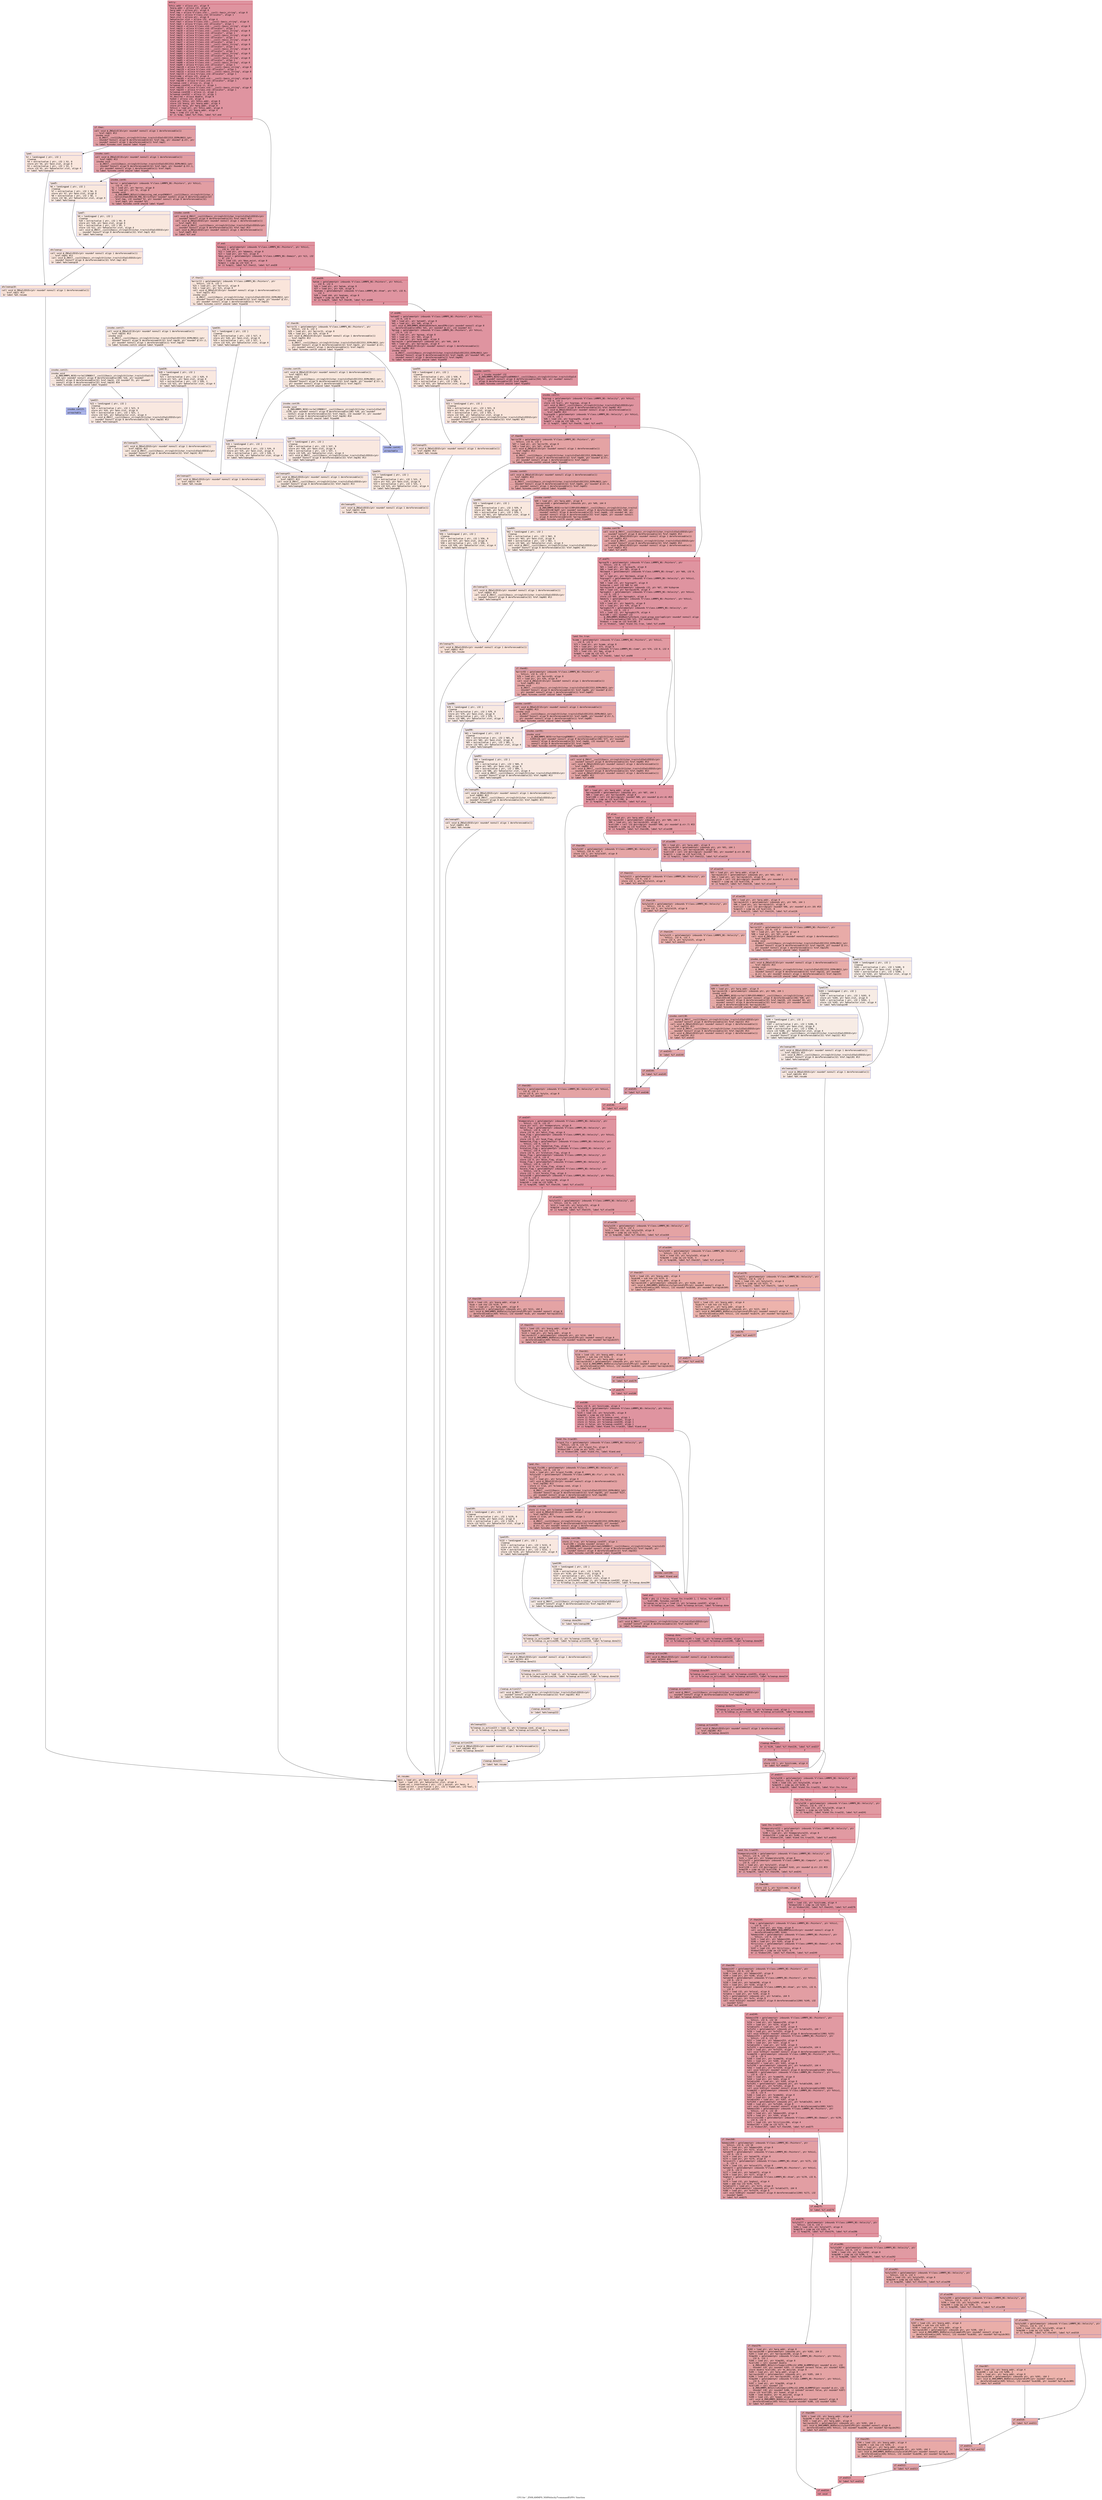 digraph "CFG for '_ZN9LAMMPS_NS8Velocity7commandEiPPc' function" {
	label="CFG for '_ZN9LAMMPS_NS8Velocity7commandEiPPc' function";

	Node0x5592d94160c0 [shape=record,color="#b70d28ff", style=filled, fillcolor="#b70d2870" fontname="Courier",label="{entry:\l|  %this.addr = alloca ptr, align 8\l  %narg.addr = alloca i32, align 4\l  %arg.addr = alloca ptr, align 8\l  %ref.tmp = alloca %\"class.std::__cxx11::basic_string\", align 8\l  %ref.tmp2 = alloca %\"class.std::allocator\", align 1\l  %exn.slot = alloca ptr, align 8\l  %ehselector.slot = alloca i32, align 4\l  %ref.tmp3 = alloca %\"class.std::__cxx11::basic_string\", align 8\l  %ref.tmp4 = alloca %\"class.std::allocator\", align 1\l  %ref.tmp14 = alloca %\"class.std::__cxx11::basic_string\", align 8\l  %ref.tmp15 = alloca %\"class.std::allocator\", align 1\l  %ref.tmp18 = alloca %\"class.std::__cxx11::basic_string\", align 8\l  %ref.tmp19 = alloca %\"class.std::allocator\", align 1\l  %ref.tmp32 = alloca %\"class.std::__cxx11::basic_string\", align 8\l  %ref.tmp33 = alloca %\"class.std::allocator\", align 1\l  %ref.tmp36 = alloca %\"class.std::__cxx11::basic_string\", align 8\l  %ref.tmp37 = alloca %\"class.std::allocator\", align 1\l  %ref.tmp48 = alloca %\"class.std::__cxx11::basic_string\", align 8\l  %ref.tmp49 = alloca %\"class.std::allocator\", align 1\l  %ref.tmp60 = alloca %\"class.std::__cxx11::basic_string\", align 8\l  %ref.tmp61 = alloca %\"class.std::allocator\", align 1\l  %ref.tmp64 = alloca %\"class.std::__cxx11::basic_string\", align 8\l  %ref.tmp65 = alloca %\"class.std::allocator\", align 1\l  %ref.tmp84 = alloca %\"class.std::__cxx11::basic_string\", align 8\l  %ref.tmp85 = alloca %\"class.std::allocator\", align 1\l  %ref.tmp88 = alloca %\"class.std::__cxx11::basic_string\", align 8\l  %ref.tmp89 = alloca %\"class.std::allocator\", align 1\l  %ref.tmp128 = alloca %\"class.std::__cxx11::basic_string\", align 8\l  %ref.tmp129 = alloca %\"class.std::allocator\", align 1\l  %ref.tmp132 = alloca %\"class.std::__cxx11::basic_string\", align 8\l  %ref.tmp133 = alloca %\"class.std::allocator\", align 1\l  %initcomm = alloca i32, align 4\l  %ref.tmp185 = alloca %\"class.std::__cxx11::basic_string\", align 8\l  %ref.tmp188 = alloca %\"class.std::allocator\", align 1\l  %cleanup.cond = alloca i1, align 1\l  %cleanup.cond191 = alloca i1, align 1\l  %ref.tmp192 = alloca %\"class.std::__cxx11::basic_string\", align 8\l  %ref.tmp193 = alloca %\"class.std::allocator\", align 1\l  %cleanup.cond194 = alloca i1, align 1\l  %cleanup.cond197 = alloca i1, align 1\l  %t_desired = alloca double, align 8\l  %seed = alloca i32, align 4\l  store ptr %this, ptr %this.addr, align 8\l  store i32 %narg, ptr %narg.addr, align 4\l  store ptr %arg, ptr %arg.addr, align 8\l  %this1 = load ptr, ptr %this.addr, align 8\l  %0 = load i32, ptr %narg.addr, align 4\l  %cmp = icmp slt i32 %0, 2\l  br i1 %cmp, label %if.then, label %if.end\l|{<s0>T|<s1>F}}"];
	Node0x5592d94160c0:s0 -> Node0x5592d94183d0[tooltip="entry -> if.then\nProbability 50.00%" ];
	Node0x5592d94160c0:s1 -> Node0x5592d9418a60[tooltip="entry -> if.end\nProbability 50.00%" ];
	Node0x5592d94183d0 [shape=record,color="#3d50c3ff", style=filled, fillcolor="#be242e70" fontname="Courier",label="{if.then:\l|  call void @_ZNSaIcEC1Ev(ptr noundef nonnull align 1 dereferenceable(1)\l... %ref.tmp2) #13\l  invoke void\l... @_ZNSt7__cxx1112basic_stringIcSt11char_traitsIcESaIcEEC2IS3_EEPKcRKS3_(ptr\l... noundef nonnull align 8 dereferenceable(32) %ref.tmp, ptr noundef @.str, ptr\l... noundef nonnull align 1 dereferenceable(1) %ref.tmp2)\l          to label %invoke.cont unwind label %lpad\l}"];
	Node0x5592d94183d0 -> Node0x5592d9418ea0[tooltip="if.then -> invoke.cont\nProbability 100.00%" ];
	Node0x5592d94183d0 -> Node0x5592d9418f80[tooltip="if.then -> lpad\nProbability 0.00%" ];
	Node0x5592d9418ea0 [shape=record,color="#3d50c3ff", style=filled, fillcolor="#be242e70" fontname="Courier",label="{invoke.cont:\l|  call void @_ZNSaIcEC1Ev(ptr noundef nonnull align 1 dereferenceable(1)\l... %ref.tmp4) #13\l  invoke void\l... @_ZNSt7__cxx1112basic_stringIcSt11char_traitsIcESaIcEEC2IS3_EEPKcRKS3_(ptr\l... noundef nonnull align 8 dereferenceable(32) %ref.tmp3, ptr noundef @.str.1,\l... ptr noundef nonnull align 1 dereferenceable(1) %ref.tmp4)\l          to label %invoke.cont6 unwind label %lpad5\l}"];
	Node0x5592d9418ea0 -> Node0x5592d9419310[tooltip="invoke.cont -> invoke.cont6\nProbability 100.00%" ];
	Node0x5592d9418ea0 -> Node0x5592d9419360[tooltip="invoke.cont -> lpad5\nProbability 0.00%" ];
	Node0x5592d9419310 [shape=record,color="#3d50c3ff", style=filled, fillcolor="#be242e70" fontname="Courier",label="{invoke.cont6:\l|  %error = getelementptr inbounds %\"class.LAMMPS_NS::Pointers\", ptr %this1,\l... i32 0, i32 3\l  %1 = load ptr, ptr %error, align 8\l  %2 = load ptr, ptr %1, align 8\l  invoke void\l... @_ZN9LAMMPS_NS5utils16missing_cmd_argsERKNSt7__cxx1112basic_stringIcSt11char_t\l...raitsIcESaIcEEEiS8_PNS_5ErrorE(ptr noundef nonnull align 8 dereferenceable(32)\l... %ref.tmp, i32 noundef 52, ptr noundef nonnull align 8 dereferenceable(32)\l... %ref.tmp3, ptr noundef %2)\l          to label %invoke.cont8 unwind label %lpad7\l}"];
	Node0x5592d9419310 -> Node0x5592d94192c0[tooltip="invoke.cont6 -> invoke.cont8\nProbability 100.00%" ];
	Node0x5592d9419310 -> Node0x5592d9419770[tooltip="invoke.cont6 -> lpad7\nProbability 0.00%" ];
	Node0x5592d94192c0 [shape=record,color="#3d50c3ff", style=filled, fillcolor="#be242e70" fontname="Courier",label="{invoke.cont8:\l|  call void @_ZNSt7__cxx1112basic_stringIcSt11char_traitsIcESaIcEED1Ev(ptr\l... noundef nonnull align 8 dereferenceable(32) %ref.tmp3) #13\l  call void @_ZNSaIcED1Ev(ptr noundef nonnull align 1 dereferenceable(1)\l... %ref.tmp4) #13\l  call void @_ZNSt7__cxx1112basic_stringIcSt11char_traitsIcESaIcEED1Ev(ptr\l... noundef nonnull align 8 dereferenceable(32) %ref.tmp) #13\l  call void @_ZNSaIcED1Ev(ptr noundef nonnull align 1 dereferenceable(1)\l... %ref.tmp2) #13\l  br label %if.end\l}"];
	Node0x5592d94192c0 -> Node0x5592d9418a60[tooltip="invoke.cont8 -> if.end\nProbability 100.00%" ];
	Node0x5592d9418f80 [shape=record,color="#3d50c3ff", style=filled, fillcolor="#f3c7b170" fontname="Courier",label="{lpad:\l|  %3 = landingpad \{ ptr, i32 \}\l          cleanup\l  %4 = extractvalue \{ ptr, i32 \} %3, 0\l  store ptr %4, ptr %exn.slot, align 8\l  %5 = extractvalue \{ ptr, i32 \} %3, 1\l  store i32 %5, ptr %ehselector.slot, align 4\l  br label %ehcleanup10\l}"];
	Node0x5592d9418f80 -> Node0x5592d941a3a0[tooltip="lpad -> ehcleanup10\nProbability 100.00%" ];
	Node0x5592d9419360 [shape=record,color="#3d50c3ff", style=filled, fillcolor="#f2cab570" fontname="Courier",label="{lpad5:\l|  %6 = landingpad \{ ptr, i32 \}\l          cleanup\l  %7 = extractvalue \{ ptr, i32 \} %6, 0\l  store ptr %7, ptr %exn.slot, align 8\l  %8 = extractvalue \{ ptr, i32 \} %6, 1\l  store i32 %8, ptr %ehselector.slot, align 4\l  br label %ehcleanup\l}"];
	Node0x5592d9419360 -> Node0x5592d941a770[tooltip="lpad5 -> ehcleanup\nProbability 100.00%" ];
	Node0x5592d9419770 [shape=record,color="#3d50c3ff", style=filled, fillcolor="#f2cab570" fontname="Courier",label="{lpad7:\l|  %9 = landingpad \{ ptr, i32 \}\l          cleanup\l  %10 = extractvalue \{ ptr, i32 \} %9, 0\l  store ptr %10, ptr %exn.slot, align 8\l  %11 = extractvalue \{ ptr, i32 \} %9, 1\l  store i32 %11, ptr %ehselector.slot, align 4\l  call void @_ZNSt7__cxx1112basic_stringIcSt11char_traitsIcESaIcEED1Ev(ptr\l... noundef nonnull align 8 dereferenceable(32) %ref.tmp3) #13\l  br label %ehcleanup\l}"];
	Node0x5592d9419770 -> Node0x5592d941a770[tooltip="lpad7 -> ehcleanup\nProbability 100.00%" ];
	Node0x5592d941a770 [shape=record,color="#3d50c3ff", style=filled, fillcolor="#f4c5ad70" fontname="Courier",label="{ehcleanup:\l|  call void @_ZNSaIcED1Ev(ptr noundef nonnull align 1 dereferenceable(1)\l... %ref.tmp4) #13\l  call void @_ZNSt7__cxx1112basic_stringIcSt11char_traitsIcESaIcEED1Ev(ptr\l... noundef nonnull align 8 dereferenceable(32) %ref.tmp) #13\l  br label %ehcleanup10\l}"];
	Node0x5592d941a770 -> Node0x5592d941a3a0[tooltip="ehcleanup -> ehcleanup10\nProbability 100.00%" ];
	Node0x5592d941a3a0 [shape=record,color="#3d50c3ff", style=filled, fillcolor="#f5c1a970" fontname="Courier",label="{ehcleanup10:\l|  call void @_ZNSaIcED1Ev(ptr noundef nonnull align 1 dereferenceable(1)\l... %ref.tmp2) #13\l  br label %eh.resume\l}"];
	Node0x5592d941a3a0 -> Node0x5592d941b080[tooltip="ehcleanup10 -> eh.resume\nProbability 100.00%" ];
	Node0x5592d9418a60 [shape=record,color="#b70d28ff", style=filled, fillcolor="#b70d2870" fontname="Courier",label="{if.end:\l|  %domain = getelementptr inbounds %\"class.LAMMPS_NS::Pointers\", ptr %this1,\l... i32 0, i32 10\l  %12 = load ptr, ptr %domain, align 8\l  %13 = load ptr, ptr %12, align 8\l  %box_exist = getelementptr inbounds %\"class.LAMMPS_NS::Domain\", ptr %13, i32\l... 0, i32 1\l  %14 = load i32, ptr %box_exist, align 8\l  %cmp11 = icmp eq i32 %14, 0\l  br i1 %cmp11, label %if.then12, label %if.end28\l|{<s0>T|<s1>F}}"];
	Node0x5592d9418a60:s0 -> Node0x5592d941b960[tooltip="if.end -> if.then12\nProbability 0.00%" ];
	Node0x5592d9418a60:s1 -> Node0x5592d941b9e0[tooltip="if.end -> if.end28\nProbability 100.00%" ];
	Node0x5592d941b960 [shape=record,color="#3d50c3ff", style=filled, fillcolor="#f4c5ad70" fontname="Courier",label="{if.then12:\l|  %error13 = getelementptr inbounds %\"class.LAMMPS_NS::Pointers\", ptr\l... %this1, i32 0, i32 3\l  %15 = load ptr, ptr %error13, align 8\l  %16 = load ptr, ptr %15, align 8\l  call void @_ZNSaIcEC1Ev(ptr noundef nonnull align 1 dereferenceable(1)\l... %ref.tmp15) #13\l  invoke void\l... @_ZNSt7__cxx1112basic_stringIcSt11char_traitsIcESaIcEEC2IS3_EEPKcRKS3_(ptr\l... noundef nonnull align 8 dereferenceable(32) %ref.tmp14, ptr noundef @.str,\l... ptr noundef nonnull align 1 dereferenceable(1) %ref.tmp15)\l          to label %invoke.cont17 unwind label %lpad16\l}"];
	Node0x5592d941b960 -> Node0x5592d941be70[tooltip="if.then12 -> invoke.cont17\nProbability 50.00%" ];
	Node0x5592d941b960 -> Node0x5592d941bef0[tooltip="if.then12 -> lpad16\nProbability 50.00%" ];
	Node0x5592d941be70 [shape=record,color="#3d50c3ff", style=filled, fillcolor="#f2cab570" fontname="Courier",label="{invoke.cont17:\l|  call void @_ZNSaIcEC1Ev(ptr noundef nonnull align 1 dereferenceable(1)\l... %ref.tmp19) #13\l  invoke void\l... @_ZNSt7__cxx1112basic_stringIcSt11char_traitsIcESaIcEEC2IS3_EEPKcRKS3_(ptr\l... noundef nonnull align 8 dereferenceable(32) %ref.tmp18, ptr noundef @.str.2,\l... ptr noundef nonnull align 1 dereferenceable(1) %ref.tmp19)\l          to label %invoke.cont21 unwind label %lpad20\l}"];
	Node0x5592d941be70 -> Node0x5592d941c150[tooltip="invoke.cont17 -> invoke.cont21\nProbability 50.00%" ];
	Node0x5592d941be70 -> Node0x5592d941c1a0[tooltip="invoke.cont17 -> lpad20\nProbability 50.00%" ];
	Node0x5592d941c150 [shape=record,color="#3d50c3ff", style=filled, fillcolor="#f1ccb870" fontname="Courier",label="{invoke.cont21:\l|  invoke void\l... @_ZN9LAMMPS_NS5Error3allERKNSt7__cxx1112basic_stringIcSt11char_traitsIcESaIcEE\l...EiS8_(ptr noundef nonnull align 8 dereferenceable(196) %16, ptr noundef\l... nonnull align 8 dereferenceable(32) %ref.tmp14, i32 noundef 55, ptr noundef\l... nonnull align 8 dereferenceable(32) %ref.tmp18) #14\l          to label %invoke.cont23 unwind label %lpad22\l}"];
	Node0x5592d941c150 -> Node0x5592d941c100[tooltip="invoke.cont21 -> invoke.cont23\nProbability 0.00%" ];
	Node0x5592d941c150 -> Node0x5592d941c520[tooltip="invoke.cont21 -> lpad22\nProbability 100.00%" ];
	Node0x5592d941c100 [shape=record,color="#3d50c3ff", style=filled, fillcolor="#4358cb70" fontname="Courier",label="{invoke.cont23:\l|  unreachable\l}"];
	Node0x5592d941bef0 [shape=record,color="#3d50c3ff", style=filled, fillcolor="#f2cab570" fontname="Courier",label="{lpad16:\l|  %17 = landingpad \{ ptr, i32 \}\l          cleanup\l  %18 = extractvalue \{ ptr, i32 \} %17, 0\l  store ptr %18, ptr %exn.slot, align 8\l  %19 = extractvalue \{ ptr, i32 \} %17, 1\l  store i32 %19, ptr %ehselector.slot, align 4\l  br label %ehcleanup27\l}"];
	Node0x5592d941bef0 -> Node0x5592d941cbc0[tooltip="lpad16 -> ehcleanup27\nProbability 100.00%" ];
	Node0x5592d941c1a0 [shape=record,color="#3d50c3ff", style=filled, fillcolor="#f1ccb870" fontname="Courier",label="{lpad20:\l|  %20 = landingpad \{ ptr, i32 \}\l          cleanup\l  %21 = extractvalue \{ ptr, i32 \} %20, 0\l  store ptr %21, ptr %exn.slot, align 8\l  %22 = extractvalue \{ ptr, i32 \} %20, 1\l  store i32 %22, ptr %ehselector.slot, align 4\l  br label %ehcleanup25\l}"];
	Node0x5592d941c1a0 -> Node0x5592d941cf10[tooltip="lpad20 -> ehcleanup25\nProbability 100.00%" ];
	Node0x5592d941c520 [shape=record,color="#3d50c3ff", style=filled, fillcolor="#f1ccb870" fontname="Courier",label="{lpad22:\l|  %23 = landingpad \{ ptr, i32 \}\l          cleanup\l  %24 = extractvalue \{ ptr, i32 \} %23, 0\l  store ptr %24, ptr %exn.slot, align 8\l  %25 = extractvalue \{ ptr, i32 \} %23, 1\l  store i32 %25, ptr %ehselector.slot, align 4\l  call void @_ZNSt7__cxx1112basic_stringIcSt11char_traitsIcESaIcEED1Ev(ptr\l... noundef nonnull align 8 dereferenceable(32) %ref.tmp18) #13\l  br label %ehcleanup25\l}"];
	Node0x5592d941c520 -> Node0x5592d941cf10[tooltip="lpad22 -> ehcleanup25\nProbability 100.00%" ];
	Node0x5592d941cf10 [shape=record,color="#3d50c3ff", style=filled, fillcolor="#f2cab570" fontname="Courier",label="{ehcleanup25:\l|  call void @_ZNSaIcED1Ev(ptr noundef nonnull align 1 dereferenceable(1)\l... %ref.tmp19) #13\l  call void @_ZNSt7__cxx1112basic_stringIcSt11char_traitsIcESaIcEED1Ev(ptr\l... noundef nonnull align 8 dereferenceable(32) %ref.tmp14) #13\l  br label %ehcleanup27\l}"];
	Node0x5592d941cf10 -> Node0x5592d941cbc0[tooltip="ehcleanup25 -> ehcleanup27\nProbability 100.00%" ];
	Node0x5592d941cbc0 [shape=record,color="#3d50c3ff", style=filled, fillcolor="#f4c5ad70" fontname="Courier",label="{ehcleanup27:\l|  call void @_ZNSaIcED1Ev(ptr noundef nonnull align 1 dereferenceable(1)\l... %ref.tmp15) #13\l  br label %eh.resume\l}"];
	Node0x5592d941cbc0 -> Node0x5592d941b080[tooltip="ehcleanup27 -> eh.resume\nProbability 100.00%" ];
	Node0x5592d941b9e0 [shape=record,color="#b70d28ff", style=filled, fillcolor="#b70d2870" fontname="Courier",label="{if.end28:\l|  %atom = getelementptr inbounds %\"class.LAMMPS_NS::Pointers\", ptr %this1,\l... i32 0, i32 6\l  %26 = load ptr, ptr %atom, align 8\l  %27 = load ptr, ptr %26, align 8\l  %natoms = getelementptr inbounds %\"class.LAMMPS_NS::Atom\", ptr %27, i32 0,\l... i32 3\l  %28 = load i64, ptr %natoms, align 8\l  %cmp29 = icmp eq i64 %28, 0\l  br i1 %cmp29, label %if.then30, label %if.end46\l|{<s0>T|<s1>F}}"];
	Node0x5592d941b9e0:s0 -> Node0x5592d941dc00[tooltip="if.end28 -> if.then30\nProbability 0.00%" ];
	Node0x5592d941b9e0:s1 -> Node0x5592d941dc80[tooltip="if.end28 -> if.end46\nProbability 100.00%" ];
	Node0x5592d941dc00 [shape=record,color="#3d50c3ff", style=filled, fillcolor="#f4c5ad70" fontname="Courier",label="{if.then30:\l|  %error31 = getelementptr inbounds %\"class.LAMMPS_NS::Pointers\", ptr\l... %this1, i32 0, i32 3\l  %29 = load ptr, ptr %error31, align 8\l  %30 = load ptr, ptr %29, align 8\l  call void @_ZNSaIcEC1Ev(ptr noundef nonnull align 1 dereferenceable(1)\l... %ref.tmp33) #13\l  invoke void\l... @_ZNSt7__cxx1112basic_stringIcSt11char_traitsIcESaIcEEC2IS3_EEPKcRKS3_(ptr\l... noundef nonnull align 8 dereferenceable(32) %ref.tmp32, ptr noundef @.str,\l... ptr noundef nonnull align 1 dereferenceable(1) %ref.tmp33)\l          to label %invoke.cont35 unwind label %lpad34\l}"];
	Node0x5592d941dc00 -> Node0x5592d941e110[tooltip="if.then30 -> invoke.cont35\nProbability 50.00%" ];
	Node0x5592d941dc00 -> Node0x5592d941e190[tooltip="if.then30 -> lpad34\nProbability 50.00%" ];
	Node0x5592d941e110 [shape=record,color="#3d50c3ff", style=filled, fillcolor="#f2cab570" fontname="Courier",label="{invoke.cont35:\l|  call void @_ZNSaIcEC1Ev(ptr noundef nonnull align 1 dereferenceable(1)\l... %ref.tmp37) #13\l  invoke void\l... @_ZNSt7__cxx1112basic_stringIcSt11char_traitsIcESaIcEEC2IS3_EEPKcRKS3_(ptr\l... noundef nonnull align 8 dereferenceable(32) %ref.tmp36, ptr noundef @.str.3,\l... ptr noundef nonnull align 1 dereferenceable(1) %ref.tmp37)\l          to label %invoke.cont39 unwind label %lpad38\l}"];
	Node0x5592d941e110 -> Node0x5592d941e4b0[tooltip="invoke.cont35 -> invoke.cont39\nProbability 50.00%" ];
	Node0x5592d941e110 -> Node0x5592d9413c10[tooltip="invoke.cont35 -> lpad38\nProbability 50.00%" ];
	Node0x5592d941e4b0 [shape=record,color="#3d50c3ff", style=filled, fillcolor="#f1ccb870" fontname="Courier",label="{invoke.cont39:\l|  invoke void\l... @_ZN9LAMMPS_NS5Error3allERKNSt7__cxx1112basic_stringIcSt11char_traitsIcESaIcEE\l...EiS8_(ptr noundef nonnull align 8 dereferenceable(196) %30, ptr noundef\l... nonnull align 8 dereferenceable(32) %ref.tmp32, i32 noundef 57, ptr noundef\l... nonnull align 8 dereferenceable(32) %ref.tmp36) #14\l          to label %invoke.cont41 unwind label %lpad40\l}"];
	Node0x5592d941e4b0 -> Node0x5592d941e460[tooltip="invoke.cont39 -> invoke.cont41\nProbability 0.00%" ];
	Node0x5592d941e4b0 -> Node0x5592d9413f30[tooltip="invoke.cont39 -> lpad40\nProbability 100.00%" ];
	Node0x5592d941e460 [shape=record,color="#3d50c3ff", style=filled, fillcolor="#4358cb70" fontname="Courier",label="{invoke.cont41:\l|  unreachable\l}"];
	Node0x5592d941e190 [shape=record,color="#3d50c3ff", style=filled, fillcolor="#f2cab570" fontname="Courier",label="{lpad34:\l|  %31 = landingpad \{ ptr, i32 \}\l          cleanup\l  %32 = extractvalue \{ ptr, i32 \} %31, 0\l  store ptr %32, ptr %exn.slot, align 8\l  %33 = extractvalue \{ ptr, i32 \} %31, 1\l  store i32 %33, ptr %ehselector.slot, align 4\l  br label %ehcleanup45\l}"];
	Node0x5592d941e190 -> Node0x5592d94144f0[tooltip="lpad34 -> ehcleanup45\nProbability 100.00%" ];
	Node0x5592d9413c10 [shape=record,color="#3d50c3ff", style=filled, fillcolor="#f1ccb870" fontname="Courier",label="{lpad38:\l|  %34 = landingpad \{ ptr, i32 \}\l          cleanup\l  %35 = extractvalue \{ ptr, i32 \} %34, 0\l  store ptr %35, ptr %exn.slot, align 8\l  %36 = extractvalue \{ ptr, i32 \} %34, 1\l  store i32 %36, ptr %ehselector.slot, align 4\l  br label %ehcleanup43\l}"];
	Node0x5592d9413c10 -> Node0x5592d9414840[tooltip="lpad38 -> ehcleanup43\nProbability 100.00%" ];
	Node0x5592d9413f30 [shape=record,color="#3d50c3ff", style=filled, fillcolor="#f1ccb870" fontname="Courier",label="{lpad40:\l|  %37 = landingpad \{ ptr, i32 \}\l          cleanup\l  %38 = extractvalue \{ ptr, i32 \} %37, 0\l  store ptr %38, ptr %exn.slot, align 8\l  %39 = extractvalue \{ ptr, i32 \} %37, 1\l  store i32 %39, ptr %ehselector.slot, align 4\l  call void @_ZNSt7__cxx1112basic_stringIcSt11char_traitsIcESaIcEED1Ev(ptr\l... noundef nonnull align 8 dereferenceable(32) %ref.tmp36) #13\l  br label %ehcleanup43\l}"];
	Node0x5592d9413f30 -> Node0x5592d9414840[tooltip="lpad40 -> ehcleanup43\nProbability 100.00%" ];
	Node0x5592d9414840 [shape=record,color="#3d50c3ff", style=filled, fillcolor="#f2cab570" fontname="Courier",label="{ehcleanup43:\l|  call void @_ZNSaIcED1Ev(ptr noundef nonnull align 1 dereferenceable(1)\l... %ref.tmp37) #13\l  call void @_ZNSt7__cxx1112basic_stringIcSt11char_traitsIcESaIcEED1Ev(ptr\l... noundef nonnull align 8 dereferenceable(32) %ref.tmp32) #13\l  br label %ehcleanup45\l}"];
	Node0x5592d9414840 -> Node0x5592d94144f0[tooltip="ehcleanup43 -> ehcleanup45\nProbability 100.00%" ];
	Node0x5592d94144f0 [shape=record,color="#3d50c3ff", style=filled, fillcolor="#f4c5ad70" fontname="Courier",label="{ehcleanup45:\l|  call void @_ZNSaIcED1Ev(ptr noundef nonnull align 1 dereferenceable(1)\l... %ref.tmp33) #13\l  br label %eh.resume\l}"];
	Node0x5592d94144f0 -> Node0x5592d941b080[tooltip="ehcleanup45 -> eh.resume\nProbability 100.00%" ];
	Node0x5592d941dc80 [shape=record,color="#b70d28ff", style=filled, fillcolor="#b70d2870" fontname="Courier",label="{if.end46:\l|  %atom47 = getelementptr inbounds %\"class.LAMMPS_NS::Pointers\", ptr %this1,\l... i32 0, i32 6\l  %40 = load ptr, ptr %atom47, align 8\l  %41 = load ptr, ptr %40, align 8\l  call void @_ZN9LAMMPS_NS4Atom10check_massEPKci(ptr noundef nonnull align 8\l... dereferenceable(1856) %41, ptr noundef @.str, i32 noundef 61)\l  %group = getelementptr inbounds %\"class.LAMMPS_NS::Pointers\", ptr %this1,\l... i32 0, i32 13\l  %42 = load ptr, ptr %group, align 8\l  %43 = load ptr, ptr %42, align 8\l  %44 = load ptr, ptr %arg.addr, align 8\l  %arrayidx = getelementptr inbounds ptr, ptr %44, i64 0\l  %45 = load ptr, ptr %arrayidx, align 8\l  call void @_ZNSaIcEC1Ev(ptr noundef nonnull align 1 dereferenceable(1)\l... %ref.tmp49) #13\l  invoke void\l... @_ZNSt7__cxx1112basic_stringIcSt11char_traitsIcESaIcEEC2IS3_EEPKcRKS3_(ptr\l... noundef nonnull align 8 dereferenceable(32) %ref.tmp48, ptr noundef %45, ptr\l... noundef nonnull align 1 dereferenceable(1) %ref.tmp49)\l          to label %invoke.cont51 unwind label %lpad50\l}"];
	Node0x5592d941dc80 -> Node0x5592d9421270[tooltip="if.end46 -> invoke.cont51\nProbability 100.00%" ];
	Node0x5592d941dc80 -> Node0x5592d94212f0[tooltip="if.end46 -> lpad50\nProbability 0.00%" ];
	Node0x5592d9421270 [shape=record,color="#b70d28ff", style=filled, fillcolor="#b70d2870" fontname="Courier",label="{invoke.cont51:\l|  %call = invoke noundef i32\l... @_ZN9LAMMPS_NS5Group4findERKNSt7__cxx1112basic_stringIcSt11char_traitsIcESaIcE\l...EE(ptr noundef nonnull align 8 dereferenceable(244) %43, ptr noundef nonnull\l... align 8 dereferenceable(32) %ref.tmp48)\l          to label %invoke.cont53 unwind label %lpad52\l}"];
	Node0x5592d9421270 -> Node0x5592d9421220[tooltip="invoke.cont51 -> invoke.cont53\nProbability 100.00%" ];
	Node0x5592d9421270 -> Node0x5592d94215e0[tooltip="invoke.cont51 -> lpad52\nProbability 0.00%" ];
	Node0x5592d9421220 [shape=record,color="#b70d28ff", style=filled, fillcolor="#b70d2870" fontname="Courier",label="{invoke.cont53:\l|  %igroup = getelementptr inbounds %\"class.LAMMPS_NS::Velocity\", ptr %this1,\l... i32 0, i32 1\l  store i32 %call, ptr %igroup, align 8\l  call void @_ZNSt7__cxx1112basic_stringIcSt11char_traitsIcESaIcEED1Ev(ptr\l... noundef nonnull align 8 dereferenceable(32) %ref.tmp48) #13\l  call void @_ZNSaIcED1Ev(ptr noundef nonnull align 1 dereferenceable(1)\l... %ref.tmp49) #13\l  %igroup56 = getelementptr inbounds %\"class.LAMMPS_NS::Velocity\", ptr %this1,\l... i32 0, i32 1\l  %46 = load i32, ptr %igroup56, align 8\l  %cmp57 = icmp eq i32 %46, -1\l  br i1 %cmp57, label %if.then58, label %if.end75\l|{<s0>T|<s1>F}}"];
	Node0x5592d9421220:s0 -> Node0x5592d9418950[tooltip="invoke.cont53 -> if.then58\nProbability 37.50%" ];
	Node0x5592d9421220:s1 -> Node0x5592d94189d0[tooltip="invoke.cont53 -> if.end75\nProbability 62.50%" ];
	Node0x5592d9418950 [shape=record,color="#3d50c3ff", style=filled, fillcolor="#c32e3170" fontname="Courier",label="{if.then58:\l|  %error59 = getelementptr inbounds %\"class.LAMMPS_NS::Pointers\", ptr\l... %this1, i32 0, i32 3\l  %47 = load ptr, ptr %error59, align 8\l  %48 = load ptr, ptr %47, align 8\l  call void @_ZNSaIcEC1Ev(ptr noundef nonnull align 1 dereferenceable(1)\l... %ref.tmp61) #13\l  invoke void\l... @_ZNSt7__cxx1112basic_stringIcSt11char_traitsIcESaIcEEC2IS3_EEPKcRKS3_(ptr\l... noundef nonnull align 8 dereferenceable(32) %ref.tmp60, ptr noundef @.str,\l... ptr noundef nonnull align 1 dereferenceable(1) %ref.tmp61)\l          to label %invoke.cont63 unwind label %lpad62\l}"];
	Node0x5592d9418950 -> Node0x5592d9423240[tooltip="if.then58 -> invoke.cont63\nProbability 100.00%" ];
	Node0x5592d9418950 -> Node0x5592d94232c0[tooltip="if.then58 -> lpad62\nProbability 0.00%" ];
	Node0x5592d9423240 [shape=record,color="#3d50c3ff", style=filled, fillcolor="#c32e3170" fontname="Courier",label="{invoke.cont63:\l|  call void @_ZNSaIcEC1Ev(ptr noundef nonnull align 1 dereferenceable(1)\l... %ref.tmp65) #13\l  invoke void\l... @_ZNSt7__cxx1112basic_stringIcSt11char_traitsIcESaIcEEC2IS3_EEPKcRKS3_(ptr\l... noundef nonnull align 8 dereferenceable(32) %ref.tmp64, ptr noundef @.str.4,\l... ptr noundef nonnull align 1 dereferenceable(1) %ref.tmp65)\l          to label %invoke.cont67 unwind label %lpad66\l}"];
	Node0x5592d9423240 -> Node0x5592d9423640[tooltip="invoke.cont63 -> invoke.cont67\nProbability 100.00%" ];
	Node0x5592d9423240 -> Node0x5592d9423690[tooltip="invoke.cont63 -> lpad66\nProbability 0.00%" ];
	Node0x5592d9423640 [shape=record,color="#3d50c3ff", style=filled, fillcolor="#c32e3170" fontname="Courier",label="{invoke.cont67:\l|  %49 = load ptr, ptr %arg.addr, align 8\l  %arrayidx68 = getelementptr inbounds ptr, ptr %49, i64 0\l  invoke void\l... @_ZN9LAMMPS_NS5Error3allIJRPcEEEvRKNSt7__cxx1112basic_stringIcSt11char_traitsI\l...cESaIcEEEiSB_DpOT_(ptr noundef nonnull align 8 dereferenceable(196) %48, ptr\l... noundef nonnull align 8 dereferenceable(32) %ref.tmp60, i32 noundef 66, ptr\l... noundef nonnull align 8 dereferenceable(32) %ref.tmp64, ptr noundef nonnull\l... align 8 dereferenceable(8) %arrayidx68)\l          to label %invoke.cont70 unwind label %lpad69\l}"];
	Node0x5592d9423640 -> Node0x5592d94235f0[tooltip="invoke.cont67 -> invoke.cont70\nProbability 100.00%" ];
	Node0x5592d9423640 -> Node0x5592d9423b70[tooltip="invoke.cont67 -> lpad69\nProbability 0.00%" ];
	Node0x5592d94235f0 [shape=record,color="#3d50c3ff", style=filled, fillcolor="#c32e3170" fontname="Courier",label="{invoke.cont70:\l|  call void @_ZNSt7__cxx1112basic_stringIcSt11char_traitsIcESaIcEED1Ev(ptr\l... noundef nonnull align 8 dereferenceable(32) %ref.tmp64) #13\l  call void @_ZNSaIcED1Ev(ptr noundef nonnull align 1 dereferenceable(1)\l... %ref.tmp65) #13\l  call void @_ZNSt7__cxx1112basic_stringIcSt11char_traitsIcESaIcEED1Ev(ptr\l... noundef nonnull align 8 dereferenceable(32) %ref.tmp60) #13\l  call void @_ZNSaIcED1Ev(ptr noundef nonnull align 1 dereferenceable(1)\l... %ref.tmp61) #13\l  br label %if.end75\l}"];
	Node0x5592d94235f0 -> Node0x5592d94189d0[tooltip="invoke.cont70 -> if.end75\nProbability 100.00%" ];
	Node0x5592d94212f0 [shape=record,color="#3d50c3ff", style=filled, fillcolor="#f4c5ad70" fontname="Courier",label="{lpad50:\l|  %50 = landingpad \{ ptr, i32 \}\l          cleanup\l  %51 = extractvalue \{ ptr, i32 \} %50, 0\l  store ptr %51, ptr %exn.slot, align 8\l  %52 = extractvalue \{ ptr, i32 \} %50, 1\l  store i32 %52, ptr %ehselector.slot, align 4\l  br label %ehcleanup55\l}"];
	Node0x5592d94212f0 -> Node0x5592d94245f0[tooltip="lpad50 -> ehcleanup55\nProbability 100.00%" ];
	Node0x5592d94215e0 [shape=record,color="#3d50c3ff", style=filled, fillcolor="#f4c5ad70" fontname="Courier",label="{lpad52:\l|  %53 = landingpad \{ ptr, i32 \}\l          cleanup\l  %54 = extractvalue \{ ptr, i32 \} %53, 0\l  store ptr %54, ptr %exn.slot, align 8\l  %55 = extractvalue \{ ptr, i32 \} %53, 1\l  store i32 %55, ptr %ehselector.slot, align 4\l  call void @_ZNSt7__cxx1112basic_stringIcSt11char_traitsIcESaIcEED1Ev(ptr\l... noundef nonnull align 8 dereferenceable(32) %ref.tmp48) #13\l  br label %ehcleanup55\l}"];
	Node0x5592d94215e0 -> Node0x5592d94245f0[tooltip="lpad52 -> ehcleanup55\nProbability 100.00%" ];
	Node0x5592d94245f0 [shape=record,color="#3d50c3ff", style=filled, fillcolor="#f6bfa670" fontname="Courier",label="{ehcleanup55:\l|  call void @_ZNSaIcED1Ev(ptr noundef nonnull align 1 dereferenceable(1)\l... %ref.tmp49) #13\l  br label %eh.resume\l}"];
	Node0x5592d94245f0 -> Node0x5592d941b080[tooltip="ehcleanup55 -> eh.resume\nProbability 100.00%" ];
	Node0x5592d94232c0 [shape=record,color="#3d50c3ff", style=filled, fillcolor="#f2cab570" fontname="Courier",label="{lpad62:\l|  %56 = landingpad \{ ptr, i32 \}\l          cleanup\l  %57 = extractvalue \{ ptr, i32 \} %56, 0\l  store ptr %57, ptr %exn.slot, align 8\l  %58 = extractvalue \{ ptr, i32 \} %56, 1\l  store i32 %58, ptr %ehselector.slot, align 4\l  br label %ehcleanup74\l}"];
	Node0x5592d94232c0 -> Node0x5592d9424ee0[tooltip="lpad62 -> ehcleanup74\nProbability 100.00%" ];
	Node0x5592d9423690 [shape=record,color="#3d50c3ff", style=filled, fillcolor="#f2cab570" fontname="Courier",label="{lpad66:\l|  %59 = landingpad \{ ptr, i32 \}\l          cleanup\l  %60 = extractvalue \{ ptr, i32 \} %59, 0\l  store ptr %60, ptr %exn.slot, align 8\l  %61 = extractvalue \{ ptr, i32 \} %59, 1\l  store i32 %61, ptr %ehselector.slot, align 4\l  br label %ehcleanup72\l}"];
	Node0x5592d9423690 -> Node0x5592d9425250[tooltip="lpad66 -> ehcleanup72\nProbability 100.00%" ];
	Node0x5592d9423b70 [shape=record,color="#3d50c3ff", style=filled, fillcolor="#f2cab570" fontname="Courier",label="{lpad69:\l|  %62 = landingpad \{ ptr, i32 \}\l          cleanup\l  %63 = extractvalue \{ ptr, i32 \} %62, 0\l  store ptr %63, ptr %exn.slot, align 8\l  %64 = extractvalue \{ ptr, i32 \} %62, 1\l  store i32 %64, ptr %ehselector.slot, align 4\l  call void @_ZNSt7__cxx1112basic_stringIcSt11char_traitsIcESaIcEED1Ev(ptr\l... noundef nonnull align 8 dereferenceable(32) %ref.tmp64) #13\l  br label %ehcleanup72\l}"];
	Node0x5592d9423b70 -> Node0x5592d9425250[tooltip="lpad69 -> ehcleanup72\nProbability 100.00%" ];
	Node0x5592d9425250 [shape=record,color="#3d50c3ff", style=filled, fillcolor="#f4c5ad70" fontname="Courier",label="{ehcleanup72:\l|  call void @_ZNSaIcED1Ev(ptr noundef nonnull align 1 dereferenceable(1)\l... %ref.tmp65) #13\l  call void @_ZNSt7__cxx1112basic_stringIcSt11char_traitsIcESaIcEED1Ev(ptr\l... noundef nonnull align 8 dereferenceable(32) %ref.tmp60) #13\l  br label %ehcleanup74\l}"];
	Node0x5592d9425250 -> Node0x5592d9424ee0[tooltip="ehcleanup72 -> ehcleanup74\nProbability 100.00%" ];
	Node0x5592d9424ee0 [shape=record,color="#3d50c3ff", style=filled, fillcolor="#f5c1a970" fontname="Courier",label="{ehcleanup74:\l|  call void @_ZNSaIcED1Ev(ptr noundef nonnull align 1 dereferenceable(1)\l... %ref.tmp61) #13\l  br label %eh.resume\l}"];
	Node0x5592d9424ee0 -> Node0x5592d941b080[tooltip="ehcleanup74 -> eh.resume\nProbability 100.00%" ];
	Node0x5592d94189d0 [shape=record,color="#b70d28ff", style=filled, fillcolor="#b70d2870" fontname="Courier",label="{if.end75:\l|  %group76 = getelementptr inbounds %\"class.LAMMPS_NS::Pointers\", ptr\l... %this1, i32 0, i32 13\l  %65 = load ptr, ptr %group76, align 8\l  %66 = load ptr, ptr %65, align 8\l  %bitmask = getelementptr inbounds %\"class.LAMMPS_NS::Group\", ptr %66, i32 0,\l... i32 4\l  %67 = load ptr, ptr %bitmask, align 8\l  %igroup77 = getelementptr inbounds %\"class.LAMMPS_NS::Velocity\", ptr %this1,\l... i32 0, i32 1\l  %68 = load i32, ptr %igroup77, align 8\l  %idxprom = sext i32 %68 to i64\l  %arrayidx78 = getelementptr inbounds i32, ptr %67, i64 %idxprom\l  %69 = load i32, ptr %arrayidx78, align 4\l  %groupbit = getelementptr inbounds %\"class.LAMMPS_NS::Velocity\", ptr %this1,\l... i32 0, i32 2\l  store i32 %69, ptr %groupbit, align 4\l  %modify = getelementptr inbounds %\"class.LAMMPS_NS::Pointers\", ptr %this1,\l... i32 0, i32 12\l  %70 = load ptr, ptr %modify, align 8\l  %71 = load ptr, ptr %70, align 8\l  %groupbit79 = getelementptr inbounds %\"class.LAMMPS_NS::Velocity\", ptr\l... %this1, i32 0, i32 2\l  %72 = load i32, ptr %groupbit79, align 4\l  %call80 = call noundef i32\l... @_ZN9LAMMPS_NS6Modify25check_rigid_group_overlapEi(ptr noundef nonnull align\l... 8 dereferenceable(720) %71, i32 noundef %72)\l  %tobool = icmp ne i32 %call80, 0\l  br i1 %tobool, label %land.lhs.true, label %if.end98\l|{<s0>T|<s1>F}}"];
	Node0x5592d94189d0:s0 -> Node0x5592d9426a30[tooltip="if.end75 -> land.lhs.true\nProbability 62.50%" ];
	Node0x5592d94189d0:s1 -> Node0x5592d9426ab0[tooltip="if.end75 -> if.end98\nProbability 37.50%" ];
	Node0x5592d9426a30 [shape=record,color="#b70d28ff", style=filled, fillcolor="#bb1b2c70" fontname="Courier",label="{land.lhs.true:\l|  %comm = getelementptr inbounds %\"class.LAMMPS_NS::Pointers\", ptr %this1,\l... i32 0, i32 9\l  %73 = load ptr, ptr %comm, align 8\l  %74 = load ptr, ptr %73, align 8\l  %me = getelementptr inbounds %\"class.LAMMPS_NS::Comm\", ptr %74, i32 0, i32 4\l  %75 = load i32, ptr %me, align 4\l  %cmp81 = icmp eq i32 %75, 0\l  br i1 %cmp81, label %if.then82, label %if.end98\l|{<s0>T|<s1>F}}"];
	Node0x5592d9426a30:s0 -> Node0x5592d9427060[tooltip="land.lhs.true -> if.then82\nProbability 37.50%" ];
	Node0x5592d9426a30:s1 -> Node0x5592d9426ab0[tooltip="land.lhs.true -> if.end98\nProbability 62.50%" ];
	Node0x5592d9427060 [shape=record,color="#3d50c3ff", style=filled, fillcolor="#c5333470" fontname="Courier",label="{if.then82:\l|  %error83 = getelementptr inbounds %\"class.LAMMPS_NS::Pointers\", ptr\l... %this1, i32 0, i32 3\l  %76 = load ptr, ptr %error83, align 8\l  %77 = load ptr, ptr %76, align 8\l  call void @_ZNSaIcEC1Ev(ptr noundef nonnull align 1 dereferenceable(1)\l... %ref.tmp85) #13\l  invoke void\l... @_ZNSt7__cxx1112basic_stringIcSt11char_traitsIcESaIcEEC2IS3_EEPKcRKS3_(ptr\l... noundef nonnull align 8 dereferenceable(32) %ref.tmp84, ptr noundef @.str,\l... ptr noundef nonnull align 1 dereferenceable(1) %ref.tmp85)\l          to label %invoke.cont87 unwind label %lpad86\l}"];
	Node0x5592d9427060 -> Node0x5592d94274f0[tooltip="if.then82 -> invoke.cont87\nProbability 100.00%" ];
	Node0x5592d9427060 -> Node0x5592d9427570[tooltip="if.then82 -> lpad86\nProbability 0.00%" ];
	Node0x5592d94274f0 [shape=record,color="#3d50c3ff", style=filled, fillcolor="#c5333470" fontname="Courier",label="{invoke.cont87:\l|  call void @_ZNSaIcEC1Ev(ptr noundef nonnull align 1 dereferenceable(1)\l... %ref.tmp89) #13\l  invoke void\l... @_ZNSt7__cxx1112basic_stringIcSt11char_traitsIcESaIcEEC2IS3_EEPKcRKS3_(ptr\l... noundef nonnull align 8 dereferenceable(32) %ref.tmp88, ptr noundef @.str.5,\l... ptr noundef nonnull align 1 dereferenceable(1) %ref.tmp89)\l          to label %invoke.cont91 unwind label %lpad90\l}"];
	Node0x5592d94274f0 -> Node0x5592d94278f0[tooltip="invoke.cont87 -> invoke.cont91\nProbability 100.00%" ];
	Node0x5592d94274f0 -> Node0x5592d9427940[tooltip="invoke.cont87 -> lpad90\nProbability 0.00%" ];
	Node0x5592d94278f0 [shape=record,color="#3d50c3ff", style=filled, fillcolor="#c5333470" fontname="Courier",label="{invoke.cont91:\l|  invoke void\l... @_ZN9LAMMPS_NS5Error7warningERKNSt7__cxx1112basic_stringIcSt11char_traitsIcESa\l...IcEEEiS8_(ptr noundef nonnull align 8 dereferenceable(196) %77, ptr noundef\l... nonnull align 8 dereferenceable(32) %ref.tmp84, i32 noundef 72, ptr noundef\l... nonnull align 8 dereferenceable(32) %ref.tmp88)\l          to label %invoke.cont93 unwind label %lpad92\l}"];
	Node0x5592d94278f0 -> Node0x5592d94278a0[tooltip="invoke.cont91 -> invoke.cont93\nProbability 100.00%" ];
	Node0x5592d94278f0 -> Node0x5592d9427c60[tooltip="invoke.cont91 -> lpad92\nProbability 0.00%" ];
	Node0x5592d94278a0 [shape=record,color="#3d50c3ff", style=filled, fillcolor="#c5333470" fontname="Courier",label="{invoke.cont93:\l|  call void @_ZNSt7__cxx1112basic_stringIcSt11char_traitsIcESaIcEED1Ev(ptr\l... noundef nonnull align 8 dereferenceable(32) %ref.tmp88) #13\l  call void @_ZNSaIcED1Ev(ptr noundef nonnull align 1 dereferenceable(1)\l... %ref.tmp89) #13\l  call void @_ZNSt7__cxx1112basic_stringIcSt11char_traitsIcESaIcEED1Ev(ptr\l... noundef nonnull align 8 dereferenceable(32) %ref.tmp84) #13\l  call void @_ZNSaIcED1Ev(ptr noundef nonnull align 1 dereferenceable(1)\l... %ref.tmp85) #13\l  br label %if.end98\l}"];
	Node0x5592d94278a0 -> Node0x5592d9426ab0[tooltip="invoke.cont93 -> if.end98\nProbability 100.00%" ];
	Node0x5592d9427570 [shape=record,color="#3d50c3ff", style=filled, fillcolor="#efcebd70" fontname="Courier",label="{lpad86:\l|  %78 = landingpad \{ ptr, i32 \}\l          cleanup\l  %79 = extractvalue \{ ptr, i32 \} %78, 0\l  store ptr %79, ptr %exn.slot, align 8\l  %80 = extractvalue \{ ptr, i32 \} %78, 1\l  store i32 %80, ptr %ehselector.slot, align 4\l  br label %ehcleanup97\l}"];
	Node0x5592d9427570 -> Node0x5592d9428720[tooltip="lpad86 -> ehcleanup97\nProbability 100.00%" ];
	Node0x5592d9427940 [shape=record,color="#3d50c3ff", style=filled, fillcolor="#efcebd70" fontname="Courier",label="{lpad90:\l|  %81 = landingpad \{ ptr, i32 \}\l          cleanup\l  %82 = extractvalue \{ ptr, i32 \} %81, 0\l  store ptr %82, ptr %exn.slot, align 8\l  %83 = extractvalue \{ ptr, i32 \} %81, 1\l  store i32 %83, ptr %ehselector.slot, align 4\l  br label %ehcleanup95\l}"];
	Node0x5592d9427940 -> Node0x5592d9428a90[tooltip="lpad90 -> ehcleanup95\nProbability 100.00%" ];
	Node0x5592d9427c60 [shape=record,color="#3d50c3ff", style=filled, fillcolor="#efcebd70" fontname="Courier",label="{lpad92:\l|  %84 = landingpad \{ ptr, i32 \}\l          cleanup\l  %85 = extractvalue \{ ptr, i32 \} %84, 0\l  store ptr %85, ptr %exn.slot, align 8\l  %86 = extractvalue \{ ptr, i32 \} %84, 1\l  store i32 %86, ptr %ehselector.slot, align 4\l  call void @_ZNSt7__cxx1112basic_stringIcSt11char_traitsIcESaIcEED1Ev(ptr\l... noundef nonnull align 8 dereferenceable(32) %ref.tmp88) #13\l  br label %ehcleanup95\l}"];
	Node0x5592d9427c60 -> Node0x5592d9428a90[tooltip="lpad92 -> ehcleanup95\nProbability 100.00%" ];
	Node0x5592d9428a90 [shape=record,color="#3d50c3ff", style=filled, fillcolor="#f2cab570" fontname="Courier",label="{ehcleanup95:\l|  call void @_ZNSaIcED1Ev(ptr noundef nonnull align 1 dereferenceable(1)\l... %ref.tmp89) #13\l  call void @_ZNSt7__cxx1112basic_stringIcSt11char_traitsIcESaIcEED1Ev(ptr\l... noundef nonnull align 8 dereferenceable(32) %ref.tmp84) #13\l  br label %ehcleanup97\l}"];
	Node0x5592d9428a90 -> Node0x5592d9428720[tooltip="ehcleanup95 -> ehcleanup97\nProbability 100.00%" ];
	Node0x5592d9428720 [shape=record,color="#3d50c3ff", style=filled, fillcolor="#f3c7b170" fontname="Courier",label="{ehcleanup97:\l|  call void @_ZNSaIcED1Ev(ptr noundef nonnull align 1 dereferenceable(1)\l... %ref.tmp85) #13\l  br label %eh.resume\l}"];
	Node0x5592d9428720 -> Node0x5592d941b080[tooltip="ehcleanup97 -> eh.resume\nProbability 100.00%" ];
	Node0x5592d9426ab0 [shape=record,color="#b70d28ff", style=filled, fillcolor="#b70d2870" fontname="Courier",label="{if.end98:\l|  %87 = load ptr, ptr %arg.addr, align 8\l  %arrayidx99 = getelementptr inbounds ptr, ptr %87, i64 1\l  %88 = load ptr, ptr %arrayidx99, align 8\l  %call100 = call i32 @strcmp(ptr noundef %88, ptr noundef @.str.6) #15\l  %cmp101 = icmp eq i32 %call100, 0\l  br i1 %cmp101, label %if.then102, label %if.else\l|{<s0>T|<s1>F}}"];
	Node0x5592d9426ab0:s0 -> Node0x5592d94297e0[tooltip="if.end98 -> if.then102\nProbability 37.50%" ];
	Node0x5592d9426ab0:s1 -> Node0x5592d9429860[tooltip="if.end98 -> if.else\nProbability 62.50%" ];
	Node0x5592d94297e0 [shape=record,color="#3d50c3ff", style=filled, fillcolor="#c32e3170" fontname="Courier",label="{if.then102:\l|  %style = getelementptr inbounds %\"class.LAMMPS_NS::Velocity\", ptr %this1,\l... i32 0, i32 3\l  store i32 0, ptr %style, align 8\l  br label %if.end147\l}"];
	Node0x5592d94297e0 -> Node0x5592d9429b00[tooltip="if.then102 -> if.end147\nProbability 100.00%" ];
	Node0x5592d9429860 [shape=record,color="#b70d28ff", style=filled, fillcolor="#bb1b2c70" fontname="Courier",label="{if.else:\l|  %89 = load ptr, ptr %arg.addr, align 8\l  %arrayidx103 = getelementptr inbounds ptr, ptr %89, i64 1\l  %90 = load ptr, ptr %arrayidx103, align 8\l  %call104 = call i32 @strcmp(ptr noundef %90, ptr noundef @.str.7) #15\l  %cmp105 = icmp eq i32 %call104, 0\l  br i1 %cmp105, label %if.then106, label %if.else108\l|{<s0>T|<s1>F}}"];
	Node0x5592d9429860:s0 -> Node0x5592d9429fc0[tooltip="if.else -> if.then106\nProbability 37.50%" ];
	Node0x5592d9429860:s1 -> Node0x5592d942a040[tooltip="if.else -> if.else108\nProbability 62.50%" ];
	Node0x5592d9429fc0 [shape=record,color="#3d50c3ff", style=filled, fillcolor="#c5333470" fontname="Courier",label="{if.then106:\l|  %style107 = getelementptr inbounds %\"class.LAMMPS_NS::Velocity\", ptr\l... %this1, i32 0, i32 3\l  store i32 1, ptr %style107, align 8\l  br label %if.end146\l}"];
	Node0x5592d9429fc0 -> Node0x5592d942a360[tooltip="if.then106 -> if.end146\nProbability 100.00%" ];
	Node0x5592d942a040 [shape=record,color="#3d50c3ff", style=filled, fillcolor="#be242e70" fontname="Courier",label="{if.else108:\l|  %91 = load ptr, ptr %arg.addr, align 8\l  %arrayidx109 = getelementptr inbounds ptr, ptr %91, i64 1\l  %92 = load ptr, ptr %arrayidx109, align 8\l  %call110 = call i32 @strcmp(ptr noundef %92, ptr noundef @.str.8) #15\l  %cmp111 = icmp eq i32 %call110, 0\l  br i1 %cmp111, label %if.then112, label %if.else114\l|{<s0>T|<s1>F}}"];
	Node0x5592d942a040:s0 -> Node0x5592d942a820[tooltip="if.else108 -> if.then112\nProbability 37.50%" ];
	Node0x5592d942a040:s1 -> Node0x5592d942a8a0[tooltip="if.else108 -> if.else114\nProbability 62.50%" ];
	Node0x5592d942a820 [shape=record,color="#3d50c3ff", style=filled, fillcolor="#ca3b3770" fontname="Courier",label="{if.then112:\l|  %style113 = getelementptr inbounds %\"class.LAMMPS_NS::Velocity\", ptr\l... %this1, i32 0, i32 3\l  store i32 2, ptr %style113, align 8\l  br label %if.end145\l}"];
	Node0x5592d942a820 -> Node0x5592d942abc0[tooltip="if.then112 -> if.end145\nProbability 100.00%" ];
	Node0x5592d942a8a0 [shape=record,color="#3d50c3ff", style=filled, fillcolor="#c5333470" fontname="Courier",label="{if.else114:\l|  %93 = load ptr, ptr %arg.addr, align 8\l  %arrayidx115 = getelementptr inbounds ptr, ptr %93, i64 1\l  %94 = load ptr, ptr %arrayidx115, align 8\l  %call116 = call i32 @strcmp(ptr noundef %94, ptr noundef @.str.9) #15\l  %cmp117 = icmp eq i32 %call116, 0\l  br i1 %cmp117, label %if.then118, label %if.else120\l|{<s0>T|<s1>F}}"];
	Node0x5592d942a8a0:s0 -> Node0x5592d942b080[tooltip="if.else114 -> if.then118\nProbability 37.50%" ];
	Node0x5592d942a8a0:s1 -> Node0x5592d942b100[tooltip="if.else114 -> if.else120\nProbability 62.50%" ];
	Node0x5592d942b080 [shape=record,color="#3d50c3ff", style=filled, fillcolor="#cc403a70" fontname="Courier",label="{if.then118:\l|  %style119 = getelementptr inbounds %\"class.LAMMPS_NS::Velocity\", ptr\l... %this1, i32 0, i32 3\l  store i32 3, ptr %style119, align 8\l  br label %if.end144\l}"];
	Node0x5592d942b080 -> Node0x5592d942b420[tooltip="if.then118 -> if.end144\nProbability 100.00%" ];
	Node0x5592d942b100 [shape=record,color="#3d50c3ff", style=filled, fillcolor="#ca3b3770" fontname="Courier",label="{if.else120:\l|  %95 = load ptr, ptr %arg.addr, align 8\l  %arrayidx121 = getelementptr inbounds ptr, ptr %95, i64 1\l  %96 = load ptr, ptr %arrayidx121, align 8\l  %call122 = call i32 @strcmp(ptr noundef %96, ptr noundef @.str.10) #15\l  %cmp123 = icmp eq i32 %call122, 0\l  br i1 %cmp123, label %if.then124, label %if.else126\l|{<s0>T|<s1>F}}"];
	Node0x5592d942b100:s0 -> Node0x5592d9422b80[tooltip="if.else120 -> if.then124\nProbability 37.50%" ];
	Node0x5592d942b100:s1 -> Node0x5592d9422c00[tooltip="if.else120 -> if.else126\nProbability 62.50%" ];
	Node0x5592d9422b80 [shape=record,color="#3d50c3ff", style=filled, fillcolor="#d24b4070" fontname="Courier",label="{if.then124:\l|  %style125 = getelementptr inbounds %\"class.LAMMPS_NS::Velocity\", ptr\l... %this1, i32 0, i32 3\l  store i32 4, ptr %style125, align 8\l  br label %if.end143\l}"];
	Node0x5592d9422b80 -> Node0x5592d9422f20[tooltip="if.then124 -> if.end143\nProbability 100.00%" ];
	Node0x5592d9422c00 [shape=record,color="#3d50c3ff", style=filled, fillcolor="#cc403a70" fontname="Courier",label="{if.else126:\l|  %error127 = getelementptr inbounds %\"class.LAMMPS_NS::Pointers\", ptr\l... %this1, i32 0, i32 3\l  %97 = load ptr, ptr %error127, align 8\l  %98 = load ptr, ptr %97, align 8\l  call void @_ZNSaIcEC1Ev(ptr noundef nonnull align 1 dereferenceable(1)\l... %ref.tmp129) #13\l  invoke void\l... @_ZNSt7__cxx1112basic_stringIcSt11char_traitsIcESaIcEEC2IS3_EEPKcRKS3_(ptr\l... noundef nonnull align 8 dereferenceable(32) %ref.tmp128, ptr noundef @.str,\l... ptr noundef nonnull align 1 dereferenceable(1) %ref.tmp129)\l          to label %invoke.cont131 unwind label %lpad130\l}"];
	Node0x5592d9422c00 -> Node0x5592d942c8e0[tooltip="if.else126 -> invoke.cont131\nProbability 100.00%" ];
	Node0x5592d9422c00 -> Node0x5592d942c960[tooltip="if.else126 -> lpad130\nProbability 0.00%" ];
	Node0x5592d942c8e0 [shape=record,color="#3d50c3ff", style=filled, fillcolor="#cc403a70" fontname="Courier",label="{invoke.cont131:\l|  call void @_ZNSaIcEC1Ev(ptr noundef nonnull align 1 dereferenceable(1)\l... %ref.tmp133) #13\l  invoke void\l... @_ZNSt7__cxx1112basic_stringIcSt11char_traitsIcESaIcEEC2IS3_EEPKcRKS3_(ptr\l... noundef nonnull align 8 dereferenceable(32) %ref.tmp132, ptr noundef\l... @.str.11, ptr noundef nonnull align 1 dereferenceable(1) %ref.tmp133)\l          to label %invoke.cont135 unwind label %lpad134\l}"];
	Node0x5592d942c8e0 -> Node0x5592d942cce0[tooltip="invoke.cont131 -> invoke.cont135\nProbability 100.00%" ];
	Node0x5592d942c8e0 -> Node0x5592d942cd30[tooltip="invoke.cont131 -> lpad134\nProbability 0.00%" ];
	Node0x5592d942cce0 [shape=record,color="#3d50c3ff", style=filled, fillcolor="#cc403a70" fontname="Courier",label="{invoke.cont135:\l|  %99 = load ptr, ptr %arg.addr, align 8\l  %arrayidx136 = getelementptr inbounds ptr, ptr %99, i64 1\l  invoke void\l... @_ZN9LAMMPS_NS5Error3allIJRPcEEEvRKNSt7__cxx1112basic_stringIcSt11char_traitsI\l...cESaIcEEEiSB_DpOT_(ptr noundef nonnull align 8 dereferenceable(196) %98, ptr\l... noundef nonnull align 8 dereferenceable(32) %ref.tmp128, i32 noundef 82, ptr\l... noundef nonnull align 8 dereferenceable(32) %ref.tmp132, ptr noundef nonnull\l... align 8 dereferenceable(8) %arrayidx136)\l          to label %invoke.cont138 unwind label %lpad137\l}"];
	Node0x5592d942cce0 -> Node0x5592d942cc90[tooltip="invoke.cont135 -> invoke.cont138\nProbability 100.00%" ];
	Node0x5592d942cce0 -> Node0x5592d942d1b0[tooltip="invoke.cont135 -> lpad137\nProbability 0.00%" ];
	Node0x5592d942cc90 [shape=record,color="#3d50c3ff", style=filled, fillcolor="#cc403a70" fontname="Courier",label="{invoke.cont138:\l|  call void @_ZNSt7__cxx1112basic_stringIcSt11char_traitsIcESaIcEED1Ev(ptr\l... noundef nonnull align 8 dereferenceable(32) %ref.tmp132) #13\l  call void @_ZNSaIcED1Ev(ptr noundef nonnull align 1 dereferenceable(1)\l... %ref.tmp133) #13\l  call void @_ZNSt7__cxx1112basic_stringIcSt11char_traitsIcESaIcEED1Ev(ptr\l... noundef nonnull align 8 dereferenceable(32) %ref.tmp128) #13\l  call void @_ZNSaIcED1Ev(ptr noundef nonnull align 1 dereferenceable(1)\l... %ref.tmp129) #13\l  br label %if.end143\l}"];
	Node0x5592d942cc90 -> Node0x5592d9422f20[tooltip="invoke.cont138 -> if.end143\nProbability 100.00%" ];
	Node0x5592d942c960 [shape=record,color="#3d50c3ff", style=filled, fillcolor="#ecd3c570" fontname="Courier",label="{lpad130:\l|  %100 = landingpad \{ ptr, i32 \}\l          cleanup\l  %101 = extractvalue \{ ptr, i32 \} %100, 0\l  store ptr %101, ptr %exn.slot, align 8\l  %102 = extractvalue \{ ptr, i32 \} %100, 1\l  store i32 %102, ptr %ehselector.slot, align 4\l  br label %ehcleanup142\l}"];
	Node0x5592d942c960 -> Node0x5592d942db50[tooltip="lpad130 -> ehcleanup142\nProbability 100.00%" ];
	Node0x5592d942cd30 [shape=record,color="#3d50c3ff", style=filled, fillcolor="#ecd3c570" fontname="Courier",label="{lpad134:\l|  %103 = landingpad \{ ptr, i32 \}\l          cleanup\l  %104 = extractvalue \{ ptr, i32 \} %103, 0\l  store ptr %104, ptr %exn.slot, align 8\l  %105 = extractvalue \{ ptr, i32 \} %103, 1\l  store i32 %105, ptr %ehselector.slot, align 4\l  br label %ehcleanup140\l}"];
	Node0x5592d942cd30 -> Node0x5592d942de50[tooltip="lpad134 -> ehcleanup140\nProbability 100.00%" ];
	Node0x5592d942d1b0 [shape=record,color="#3d50c3ff", style=filled, fillcolor="#ecd3c570" fontname="Courier",label="{lpad137:\l|  %106 = landingpad \{ ptr, i32 \}\l          cleanup\l  %107 = extractvalue \{ ptr, i32 \} %106, 0\l  store ptr %107, ptr %exn.slot, align 8\l  %108 = extractvalue \{ ptr, i32 \} %106, 1\l  store i32 %108, ptr %ehselector.slot, align 4\l  call void @_ZNSt7__cxx1112basic_stringIcSt11char_traitsIcESaIcEED1Ev(ptr\l... noundef nonnull align 8 dereferenceable(32) %ref.tmp132) #13\l  br label %ehcleanup140\l}"];
	Node0x5592d942d1b0 -> Node0x5592d942de50[tooltip="lpad137 -> ehcleanup140\nProbability 100.00%" ];
	Node0x5592d942de50 [shape=record,color="#3d50c3ff", style=filled, fillcolor="#efcebd70" fontname="Courier",label="{ehcleanup140:\l|  call void @_ZNSaIcED1Ev(ptr noundef nonnull align 1 dereferenceable(1)\l... %ref.tmp133) #13\l  call void @_ZNSt7__cxx1112basic_stringIcSt11char_traitsIcESaIcEED1Ev(ptr\l... noundef nonnull align 8 dereferenceable(32) %ref.tmp128) #13\l  br label %ehcleanup142\l}"];
	Node0x5592d942de50 -> Node0x5592d942db50[tooltip="ehcleanup140 -> ehcleanup142\nProbability 100.00%" ];
	Node0x5592d942db50 [shape=record,color="#3d50c3ff", style=filled, fillcolor="#f1ccb870" fontname="Courier",label="{ehcleanup142:\l|  call void @_ZNSaIcED1Ev(ptr noundef nonnull align 1 dereferenceable(1)\l... %ref.tmp129) #13\l  br label %eh.resume\l}"];
	Node0x5592d942db50 -> Node0x5592d941b080[tooltip="ehcleanup142 -> eh.resume\nProbability 100.00%" ];
	Node0x5592d9422f20 [shape=record,color="#3d50c3ff", style=filled, fillcolor="#ca3b3770" fontname="Courier",label="{if.end143:\l|  br label %if.end144\l}"];
	Node0x5592d9422f20 -> Node0x5592d942b420[tooltip="if.end143 -> if.end144\nProbability 100.00%" ];
	Node0x5592d942b420 [shape=record,color="#3d50c3ff", style=filled, fillcolor="#c5333470" fontname="Courier",label="{if.end144:\l|  br label %if.end145\l}"];
	Node0x5592d942b420 -> Node0x5592d942abc0[tooltip="if.end144 -> if.end145\nProbability 100.00%" ];
	Node0x5592d942abc0 [shape=record,color="#3d50c3ff", style=filled, fillcolor="#be242e70" fontname="Courier",label="{if.end145:\l|  br label %if.end146\l}"];
	Node0x5592d942abc0 -> Node0x5592d942a360[tooltip="if.end145 -> if.end146\nProbability 100.00%" ];
	Node0x5592d942a360 [shape=record,color="#b70d28ff", style=filled, fillcolor="#bb1b2c70" fontname="Courier",label="{if.end146:\l|  br label %if.end147\l}"];
	Node0x5592d942a360 -> Node0x5592d9429b00[tooltip="if.end146 -> if.end147\nProbability 100.00%" ];
	Node0x5592d9429b00 [shape=record,color="#b70d28ff", style=filled, fillcolor="#b70d2870" fontname="Courier",label="{if.end147:\l|  %temperature = getelementptr inbounds %\"class.LAMMPS_NS::Velocity\", ptr\l... %this1, i32 0, i32 15\l  store ptr null, ptr %temperature, align 8\l  %dist_flag = getelementptr inbounds %\"class.LAMMPS_NS::Velocity\", ptr\l... %this1, i32 0, i32 4\l  store i32 0, ptr %dist_flag, align 4\l  %sum_flag = getelementptr inbounds %\"class.LAMMPS_NS::Velocity\", ptr %this1,\l... i32 0, i32 5\l  store i32 0, ptr %sum_flag, align 8\l  %momentum_flag = getelementptr inbounds %\"class.LAMMPS_NS::Velocity\", ptr\l... %this1, i32 0, i32 6\l  store i32 1, ptr %momentum_flag, align 4\l  %rotation_flag = getelementptr inbounds %\"class.LAMMPS_NS::Velocity\", ptr\l... %this1, i32 0, i32 7\l  store i32 0, ptr %rotation_flag, align 8\l  %bias_flag = getelementptr inbounds %\"class.LAMMPS_NS::Velocity\", ptr\l... %this1, i32 0, i32 8\l  store i32 0, ptr %bias_flag, align 4\l  %loop_flag = getelementptr inbounds %\"class.LAMMPS_NS::Velocity\", ptr\l... %this1, i32 0, i32 9\l  store i32 0, ptr %loop_flag, align 8\l  %scale_flag = getelementptr inbounds %\"class.LAMMPS_NS::Velocity\", ptr\l... %this1, i32 0, i32 10\l  store i32 1, ptr %scale_flag, align 4\l  %style148 = getelementptr inbounds %\"class.LAMMPS_NS::Velocity\", ptr %this1,\l... i32 0, i32 3\l  %109 = load i32, ptr %style148, align 8\l  %cmp149 = icmp eq i32 %109, 0\l  br i1 %cmp149, label %if.then150, label %if.else152\l|{<s0>T|<s1>F}}"];
	Node0x5592d9429b00:s0 -> Node0x5592d942f870[tooltip="if.end147 -> if.then150\nProbability 37.50%" ];
	Node0x5592d9429b00:s1 -> Node0x5592d9421a00[tooltip="if.end147 -> if.else152\nProbability 62.50%" ];
	Node0x5592d942f870 [shape=record,color="#3d50c3ff", style=filled, fillcolor="#c32e3170" fontname="Courier",label="{if.then150:\l|  %110 = load i32, ptr %narg.addr, align 4\l  %sub = sub nsw i32 %110, 4\l  %111 = load ptr, ptr %arg.addr, align 8\l  %arrayidx151 = getelementptr inbounds ptr, ptr %111, i64 4\l  call void @_ZN9LAMMPS_NS8Velocity7optionsEiPPc(ptr noundef nonnull align 8\l... dereferenceable(264) %this1, i32 noundef %sub, ptr noundef %arrayidx151)\l  br label %if.end180\l}"];
	Node0x5592d942f870 -> Node0x5592d9421f50[tooltip="if.then150 -> if.end180\nProbability 100.00%" ];
	Node0x5592d9421a00 [shape=record,color="#b70d28ff", style=filled, fillcolor="#bb1b2c70" fontname="Courier",label="{if.else152:\l|  %style153 = getelementptr inbounds %\"class.LAMMPS_NS::Velocity\", ptr\l... %this1, i32 0, i32 3\l  %112 = load i32, ptr %style153, align 8\l  %cmp154 = icmp eq i32 %112, 1\l  br i1 %cmp154, label %if.then155, label %if.else158\l|{<s0>T|<s1>F}}"];
	Node0x5592d9421a00:s0 -> Node0x5592d9422210[tooltip="if.else152 -> if.then155\nProbability 50.00%" ];
	Node0x5592d9421a00:s1 -> Node0x5592d9422290[tooltip="if.else152 -> if.else158\nProbability 50.00%" ];
	Node0x5592d9422210 [shape=record,color="#3d50c3ff", style=filled, fillcolor="#c32e3170" fontname="Courier",label="{if.then155:\l|  %113 = load i32, ptr %narg.addr, align 4\l  %sub156 = sub nsw i32 %113, 5\l  %114 = load ptr, ptr %arg.addr, align 8\l  %arrayidx157 = getelementptr inbounds ptr, ptr %114, i64 5\l  call void @_ZN9LAMMPS_NS8Velocity7optionsEiPPc(ptr noundef nonnull align 8\l... dereferenceable(264) %this1, i32 noundef %sub156, ptr noundef %arrayidx157)\l  br label %if.end179\l}"];
	Node0x5592d9422210 -> Node0x5592d9431230[tooltip="if.then155 -> if.end179\nProbability 100.00%" ];
	Node0x5592d9422290 [shape=record,color="#3d50c3ff", style=filled, fillcolor="#c32e3170" fontname="Courier",label="{if.else158:\l|  %style159 = getelementptr inbounds %\"class.LAMMPS_NS::Velocity\", ptr\l... %this1, i32 0, i32 3\l  %115 = load i32, ptr %style159, align 8\l  %cmp160 = icmp eq i32 %115, 2\l  br i1 %cmp160, label %if.then161, label %if.else164\l|{<s0>T|<s1>F}}"];
	Node0x5592d9422290:s0 -> Node0x5592d94314c0[tooltip="if.else158 -> if.then161\nProbability 50.00%" ];
	Node0x5592d9422290:s1 -> Node0x5592d9431540[tooltip="if.else158 -> if.else164\nProbability 50.00%" ];
	Node0x5592d94314c0 [shape=record,color="#3d50c3ff", style=filled, fillcolor="#ca3b3770" fontname="Courier",label="{if.then161:\l|  %116 = load i32, ptr %narg.addr, align 4\l  %sub162 = sub nsw i32 %116, 3\l  %117 = load ptr, ptr %arg.addr, align 8\l  %arrayidx163 = getelementptr inbounds ptr, ptr %117, i64 3\l  call void @_ZN9LAMMPS_NS8Velocity7optionsEiPPc(ptr noundef nonnull align 8\l... dereferenceable(264) %this1, i32 noundef %sub162, ptr noundef %arrayidx163)\l  br label %if.end178\l}"];
	Node0x5592d94314c0 -> Node0x5592d94319f0[tooltip="if.then161 -> if.end178\nProbability 100.00%" ];
	Node0x5592d9431540 [shape=record,color="#3d50c3ff", style=filled, fillcolor="#ca3b3770" fontname="Courier",label="{if.else164:\l|  %style165 = getelementptr inbounds %\"class.LAMMPS_NS::Velocity\", ptr\l... %this1, i32 0, i32 3\l  %118 = load i32, ptr %style165, align 8\l  %cmp166 = icmp eq i32 %118, 3\l  br i1 %cmp166, label %if.then167, label %if.else170\l|{<s0>T|<s1>F}}"];
	Node0x5592d9431540:s0 -> Node0x5592d9431c80[tooltip="if.else164 -> if.then167\nProbability 50.00%" ];
	Node0x5592d9431540:s1 -> Node0x5592d9431d00[tooltip="if.else164 -> if.else170\nProbability 50.00%" ];
	Node0x5592d9431c80 [shape=record,color="#3d50c3ff", style=filled, fillcolor="#d0473d70" fontname="Courier",label="{if.then167:\l|  %119 = load i32, ptr %narg.addr, align 4\l  %sub168 = sub nsw i32 %119, 8\l  %120 = load ptr, ptr %arg.addr, align 8\l  %arrayidx169 = getelementptr inbounds ptr, ptr %120, i64 8\l  call void @_ZN9LAMMPS_NS8Velocity7optionsEiPPc(ptr noundef nonnull align 8\l... dereferenceable(264) %this1, i32 noundef %sub168, ptr noundef %arrayidx169)\l  br label %if.end177\l}"];
	Node0x5592d9431c80 -> Node0x5592d94321b0[tooltip="if.then167 -> if.end177\nProbability 100.00%" ];
	Node0x5592d9431d00 [shape=record,color="#3d50c3ff", style=filled, fillcolor="#d0473d70" fontname="Courier",label="{if.else170:\l|  %style171 = getelementptr inbounds %\"class.LAMMPS_NS::Velocity\", ptr\l... %this1, i32 0, i32 3\l  %121 = load i32, ptr %style171, align 8\l  %cmp172 = icmp eq i32 %121, 4\l  br i1 %cmp172, label %if.then173, label %if.end176\l|{<s0>T|<s1>F}}"];
	Node0x5592d9431d00:s0 -> Node0x5592d9432440[tooltip="if.else170 -> if.then173\nProbability 50.00%" ];
	Node0x5592d9431d00:s1 -> Node0x5592d94324c0[tooltip="if.else170 -> if.end176\nProbability 50.00%" ];
	Node0x5592d9432440 [shape=record,color="#3d50c3ff", style=filled, fillcolor="#d6524470" fontname="Courier",label="{if.then173:\l|  %122 = load i32, ptr %narg.addr, align 4\l  %sub174 = sub nsw i32 %122, 3\l  %123 = load ptr, ptr %arg.addr, align 8\l  %arrayidx175 = getelementptr inbounds ptr, ptr %123, i64 3\l  call void @_ZN9LAMMPS_NS8Velocity7optionsEiPPc(ptr noundef nonnull align 8\l... dereferenceable(264) %this1, i32 noundef %sub174, ptr noundef %arrayidx175)\l  br label %if.end176\l}"];
	Node0x5592d9432440 -> Node0x5592d94324c0[tooltip="if.then173 -> if.end176\nProbability 100.00%" ];
	Node0x5592d94324c0 [shape=record,color="#3d50c3ff", style=filled, fillcolor="#d0473d70" fontname="Courier",label="{if.end176:\l|  br label %if.end177\l}"];
	Node0x5592d94324c0 -> Node0x5592d94321b0[tooltip="if.end176 -> if.end177\nProbability 100.00%" ];
	Node0x5592d94321b0 [shape=record,color="#3d50c3ff", style=filled, fillcolor="#ca3b3770" fontname="Courier",label="{if.end177:\l|  br label %if.end178\l}"];
	Node0x5592d94321b0 -> Node0x5592d94319f0[tooltip="if.end177 -> if.end178\nProbability 100.00%" ];
	Node0x5592d94319f0 [shape=record,color="#3d50c3ff", style=filled, fillcolor="#c32e3170" fontname="Courier",label="{if.end178:\l|  br label %if.end179\l}"];
	Node0x5592d94319f0 -> Node0x5592d9431230[tooltip="if.end178 -> if.end179\nProbability 100.00%" ];
	Node0x5592d9431230 [shape=record,color="#b70d28ff", style=filled, fillcolor="#bb1b2c70" fontname="Courier",label="{if.end179:\l|  br label %if.end180\l}"];
	Node0x5592d9431230 -> Node0x5592d9421f50[tooltip="if.end179 -> if.end180\nProbability 100.00%" ];
	Node0x5592d9421f50 [shape=record,color="#b70d28ff", style=filled, fillcolor="#b70d2870" fontname="Courier",label="{if.end180:\l|  store i32 0, ptr %initcomm, align 4\l  %style181 = getelementptr inbounds %\"class.LAMMPS_NS::Velocity\", ptr %this1,\l... i32 0, i32 3\l  %124 = load i32, ptr %style181, align 8\l  %cmp182 = icmp eq i32 %124, 4\l  store i1 false, ptr %cleanup.cond, align 1\l  store i1 false, ptr %cleanup.cond191, align 1\l  store i1 false, ptr %cleanup.cond194, align 1\l  store i1 false, ptr %cleanup.cond197, align 1\l  br i1 %cmp182, label %land.lhs.true183, label %land.end\l|{<s0>T|<s1>F}}"];
	Node0x5592d9421f50:s0 -> Node0x5592d9433090[tooltip="if.end180 -> land.lhs.true183\nProbability 50.00%" ];
	Node0x5592d9421f50:s1 -> Node0x5592d9433110[tooltip="if.end180 -> land.end\nProbability 50.00%" ];
	Node0x5592d9433090 [shape=record,color="#3d50c3ff", style=filled, fillcolor="#be242e70" fontname="Courier",label="{land.lhs.true183:\l|  %rigid_fix = getelementptr inbounds %\"class.LAMMPS_NS::Velocity\", ptr\l... %this1, i32 0, i32 14\l  %125 = load ptr, ptr %rigid_fix, align 8\l  %tobool184 = icmp ne ptr %125, null\l  br i1 %tobool184, label %land.rhs, label %land.end\l|{<s0>T|<s1>F}}"];
	Node0x5592d9433090:s0 -> Node0x5592d9433470[tooltip="land.lhs.true183 -> land.rhs\nProbability 62.50%" ];
	Node0x5592d9433090:s1 -> Node0x5592d9433110[tooltip="land.lhs.true183 -> land.end\nProbability 37.50%" ];
	Node0x5592d9433470 [shape=record,color="#3d50c3ff", style=filled, fillcolor="#c32e3170" fontname="Courier",label="{land.rhs:\l|  %rigid_fix186 = getelementptr inbounds %\"class.LAMMPS_NS::Velocity\", ptr\l... %this1, i32 0, i32 14\l  %126 = load ptr, ptr %rigid_fix186, align 8\l  %style187 = getelementptr inbounds %\"class.LAMMPS_NS::Fix\", ptr %126, i32 0,\l... i32 2\l  %127 = load ptr, ptr %style187, align 8\l  call void @_ZNSaIcEC1Ev(ptr noundef nonnull align 1 dereferenceable(1)\l... %ref.tmp188) #13\l  store i1 true, ptr %cleanup.cond, align 1\l  invoke void\l... @_ZNSt7__cxx1112basic_stringIcSt11char_traitsIcESaIcEEC2IS3_EEPKcRKS3_(ptr\l... noundef nonnull align 8 dereferenceable(32) %ref.tmp185, ptr noundef %127,\l... ptr noundef nonnull align 1 dereferenceable(1) %ref.tmp188)\l          to label %invoke.cont190 unwind label %lpad189\l}"];
	Node0x5592d9433470 -> Node0x5592d9433a80[tooltip="land.rhs -> invoke.cont190\nProbability 100.00%" ];
	Node0x5592d9433470 -> Node0x5592d9433b00[tooltip="land.rhs -> lpad189\nProbability 0.00%" ];
	Node0x5592d9433a80 [shape=record,color="#3d50c3ff", style=filled, fillcolor="#c32e3170" fontname="Courier",label="{invoke.cont190:\l|  store i1 true, ptr %cleanup.cond191, align 1\l  call void @_ZNSaIcEC1Ev(ptr noundef nonnull align 1 dereferenceable(1)\l... %ref.tmp193) #13\l  store i1 true, ptr %cleanup.cond194, align 1\l  invoke void\l... @_ZNSt7__cxx1112basic_stringIcSt11char_traitsIcESaIcEEC2IS3_EEPKcRKS3_(ptr\l... noundef nonnull align 8 dereferenceable(32) %ref.tmp192, ptr noundef\l... @.str.12, ptr noundef nonnull align 1 dereferenceable(1) %ref.tmp193)\l          to label %invoke.cont196 unwind label %lpad195\l}"];
	Node0x5592d9433a80 -> Node0x5592d9433f60[tooltip="invoke.cont190 -> invoke.cont196\nProbability 100.00%" ];
	Node0x5592d9433a80 -> Node0x5592d9433fb0[tooltip="invoke.cont190 -> lpad195\nProbability 0.00%" ];
	Node0x5592d9433f60 [shape=record,color="#3d50c3ff", style=filled, fillcolor="#c32e3170" fontname="Courier",label="{invoke.cont196:\l|  store i1 true, ptr %cleanup.cond197, align 1\l  %call200 = invoke noundef zeroext i1\l... @_ZN9LAMMPS_NS5utils8strmatchERKNSt7__cxx1112basic_stringIcSt11char_traitsIcES\l...aIcEEES8_(ptr noundef nonnull align 8 dereferenceable(32) %ref.tmp185, ptr\l... noundef nonnull align 8 dereferenceable(32) %ref.tmp192)\l          to label %invoke.cont199 unwind label %lpad198\l}"];
	Node0x5592d9433f60 -> Node0x5592d9433f10[tooltip="invoke.cont196 -> invoke.cont199\nProbability 100.00%" ];
	Node0x5592d9433f60 -> Node0x5592d9434280[tooltip="invoke.cont196 -> lpad198\nProbability 0.00%" ];
	Node0x5592d9433f10 [shape=record,color="#3d50c3ff", style=filled, fillcolor="#c32e3170" fontname="Courier",label="{invoke.cont199:\l|  br label %land.end\l}"];
	Node0x5592d9433f10 -> Node0x5592d9433110[tooltip="invoke.cont199 -> land.end\nProbability 100.00%" ];
	Node0x5592d9433110 [shape=record,color="#b70d28ff", style=filled, fillcolor="#b70d2870" fontname="Courier",label="{land.end:\l|  %128 = phi i1 [ false, %land.lhs.true183 ], [ false, %if.end180 ], [\l... %call200, %invoke.cont199 ]\l  %cleanup.is_active = load i1, ptr %cleanup.cond197, align 1\l  br i1 %cleanup.is_active, label %cleanup.action, label %cleanup.done\l|{<s0>T|<s1>F}}"];
	Node0x5592d9433110:s0 -> Node0x5592d9434800[tooltip="land.end -> cleanup.action\nProbability 50.00%" ];
	Node0x5592d9433110:s1 -> Node0x5592d9434850[tooltip="land.end -> cleanup.done\nProbability 50.00%" ];
	Node0x5592d9434800 [shape=record,color="#3d50c3ff", style=filled, fillcolor="#be242e70" fontname="Courier",label="{cleanup.action:\l|  call void @_ZNSt7__cxx1112basic_stringIcSt11char_traitsIcESaIcEED1Ev(ptr\l... noundef nonnull align 8 dereferenceable(32) %ref.tmp192) #13\l  br label %cleanup.done\l}"];
	Node0x5592d9434800 -> Node0x5592d9434850[tooltip="cleanup.action -> cleanup.done\nProbability 100.00%" ];
	Node0x5592d9434850 [shape=record,color="#b70d28ff", style=filled, fillcolor="#b70d2870" fontname="Courier",label="{cleanup.done:\l|  %cleanup.is_active205 = load i1, ptr %cleanup.cond194, align 1\l  br i1 %cleanup.is_active205, label %cleanup.action206, label %cleanup.done207\l|{<s0>T|<s1>F}}"];
	Node0x5592d9434850:s0 -> Node0x5592d9434950[tooltip="cleanup.done -> cleanup.action206\nProbability 50.00%" ];
	Node0x5592d9434850:s1 -> Node0x5592d9434c30[tooltip="cleanup.done -> cleanup.done207\nProbability 50.00%" ];
	Node0x5592d9434950 [shape=record,color="#3d50c3ff", style=filled, fillcolor="#be242e70" fontname="Courier",label="{cleanup.action206:\l|  call void @_ZNSaIcED1Ev(ptr noundef nonnull align 1 dereferenceable(1)\l... %ref.tmp193) #13\l  br label %cleanup.done207\l}"];
	Node0x5592d9434950 -> Node0x5592d9434c30[tooltip="cleanup.action206 -> cleanup.done207\nProbability 100.00%" ];
	Node0x5592d9434c30 [shape=record,color="#b70d28ff", style=filled, fillcolor="#b70d2870" fontname="Courier",label="{cleanup.done207:\l|  %cleanup.is_active212 = load i1, ptr %cleanup.cond191, align 1\l  br i1 %cleanup.is_active212, label %cleanup.action213, label %cleanup.done214\l|{<s0>T|<s1>F}}"];
	Node0x5592d9434c30:s0 -> Node0x5592d9434fc0[tooltip="cleanup.done207 -> cleanup.action213\nProbability 50.00%" ];
	Node0x5592d9434c30:s1 -> Node0x5592d9435010[tooltip="cleanup.done207 -> cleanup.done214\nProbability 50.00%" ];
	Node0x5592d9434fc0 [shape=record,color="#3d50c3ff", style=filled, fillcolor="#be242e70" fontname="Courier",label="{cleanup.action213:\l|  call void @_ZNSt7__cxx1112basic_stringIcSt11char_traitsIcESaIcEED1Ev(ptr\l... noundef nonnull align 8 dereferenceable(32) %ref.tmp185) #13\l  br label %cleanup.done214\l}"];
	Node0x5592d9434fc0 -> Node0x5592d9435010[tooltip="cleanup.action213 -> cleanup.done214\nProbability 100.00%" ];
	Node0x5592d9435010 [shape=record,color="#b70d28ff", style=filled, fillcolor="#b70d2870" fontname="Courier",label="{cleanup.done214:\l|  %cleanup.is_active219 = load i1, ptr %cleanup.cond, align 1\l  br i1 %cleanup.is_active219, label %cleanup.action220, label %cleanup.done221\l|{<s0>T|<s1>F}}"];
	Node0x5592d9435010:s0 -> Node0x5592d9435140[tooltip="cleanup.done214 -> cleanup.action220\nProbability 50.00%" ];
	Node0x5592d9435010:s1 -> Node0x5592d94353f0[tooltip="cleanup.done214 -> cleanup.done221\nProbability 50.00%" ];
	Node0x5592d9435140 [shape=record,color="#3d50c3ff", style=filled, fillcolor="#be242e70" fontname="Courier",label="{cleanup.action220:\l|  call void @_ZNSaIcED1Ev(ptr noundef nonnull align 1 dereferenceable(1)\l... %ref.tmp188) #13\l  br label %cleanup.done221\l}"];
	Node0x5592d9435140 -> Node0x5592d94353f0[tooltip="cleanup.action220 -> cleanup.done221\nProbability 100.00%" ];
	Node0x5592d94353f0 [shape=record,color="#b70d28ff", style=filled, fillcolor="#b70d2870" fontname="Courier",label="{cleanup.done221:\l|  br i1 %128, label %if.then226, label %if.end227\l|{<s0>T|<s1>F}}"];
	Node0x5592d94353f0:s0 -> Node0x5592d94356a0[tooltip="cleanup.done221 -> if.then226\nProbability 50.00%" ];
	Node0x5592d94353f0:s1 -> Node0x5592d94356f0[tooltip="cleanup.done221 -> if.end227\nProbability 50.00%" ];
	Node0x5592d94356a0 [shape=record,color="#3d50c3ff", style=filled, fillcolor="#be242e70" fontname="Courier",label="{if.then226:\l|  store i32 1, ptr %initcomm, align 4\l  br label %if.end227\l}"];
	Node0x5592d94356a0 -> Node0x5592d94356f0[tooltip="if.then226 -> if.end227\nProbability 100.00%" ];
	Node0x5592d9433b00 [shape=record,color="#3d50c3ff", style=filled, fillcolor="#f1ccb870" fontname="Courier",label="{lpad189:\l|  %129 = landingpad \{ ptr, i32 \}\l          cleanup\l  %130 = extractvalue \{ ptr, i32 \} %129, 0\l  store ptr %130, ptr %exn.slot, align 8\l  %131 = extractvalue \{ ptr, i32 \} %129, 1\l  store i32 %131, ptr %ehselector.slot, align 4\l  br label %ehcleanup222\l}"];
	Node0x5592d9433b00 -> Node0x5592d9435b90[tooltip="lpad189 -> ehcleanup222\nProbability 100.00%" ];
	Node0x5592d9433fb0 [shape=record,color="#3d50c3ff", style=filled, fillcolor="#f1ccb870" fontname="Courier",label="{lpad195:\l|  %132 = landingpad \{ ptr, i32 \}\l          cleanup\l  %133 = extractvalue \{ ptr, i32 \} %132, 0\l  store ptr %133, ptr %exn.slot, align 8\l  %134 = extractvalue \{ ptr, i32 \} %132, 1\l  store i32 %134, ptr %ehselector.slot, align 4\l  br label %ehcleanup208\l}"];
	Node0x5592d9433fb0 -> Node0x5592d9435f00[tooltip="lpad195 -> ehcleanup208\nProbability 100.00%" ];
	Node0x5592d9434280 [shape=record,color="#3d50c3ff", style=filled, fillcolor="#f1ccb870" fontname="Courier",label="{lpad198:\l|  %135 = landingpad \{ ptr, i32 \}\l          cleanup\l  %136 = extractvalue \{ ptr, i32 \} %135, 0\l  store ptr %136, ptr %exn.slot, align 8\l  %137 = extractvalue \{ ptr, i32 \} %135, 1\l  store i32 %137, ptr %ehselector.slot, align 4\l  %cleanup.is_active202 = load i1, ptr %cleanup.cond197, align 1\l  br i1 %cleanup.is_active202, label %cleanup.action203, label %cleanup.done204\l|{<s0>T|<s1>F}}"];
	Node0x5592d9434280:s0 -> Node0x5592d94363e0[tooltip="lpad198 -> cleanup.action203\nProbability 50.00%" ];
	Node0x5592d9434280:s1 -> Node0x5592d94364b0[tooltip="lpad198 -> cleanup.done204\nProbability 50.00%" ];
	Node0x5592d94363e0 [shape=record,color="#3d50c3ff", style=filled, fillcolor="#eed0c070" fontname="Courier",label="{cleanup.action203:\l|  call void @_ZNSt7__cxx1112basic_stringIcSt11char_traitsIcESaIcEED1Ev(ptr\l... noundef nonnull align 8 dereferenceable(32) %ref.tmp192) #13\l  br label %cleanup.done204\l}"];
	Node0x5592d94363e0 -> Node0x5592d94364b0[tooltip="cleanup.action203 -> cleanup.done204\nProbability 100.00%" ];
	Node0x5592d94364b0 [shape=record,color="#3d50c3ff", style=filled, fillcolor="#f1ccb870" fontname="Courier",label="{cleanup.done204:\l|  br label %ehcleanup208\l}"];
	Node0x5592d94364b0 -> Node0x5592d9435f00[tooltip="cleanup.done204 -> ehcleanup208\nProbability 100.00%" ];
	Node0x5592d9435f00 [shape=record,color="#3d50c3ff", style=filled, fillcolor="#f3c7b170" fontname="Courier",label="{ehcleanup208:\l|  %cleanup.is_active209 = load i1, ptr %cleanup.cond194, align 1\l  br i1 %cleanup.is_active209, label %cleanup.action210, label %cleanup.done211\l|{<s0>T|<s1>F}}"];
	Node0x5592d9435f00:s0 -> Node0x5592d9436640[tooltip="ehcleanup208 -> cleanup.action210\nProbability 50.00%" ];
	Node0x5592d9435f00:s1 -> Node0x5592d9436960[tooltip="ehcleanup208 -> cleanup.done211\nProbability 50.00%" ];
	Node0x5592d9436640 [shape=record,color="#3d50c3ff", style=filled, fillcolor="#f1ccb870" fontname="Courier",label="{cleanup.action210:\l|  call void @_ZNSaIcED1Ev(ptr noundef nonnull align 1 dereferenceable(1)\l... %ref.tmp193) #13\l  br label %cleanup.done211\l}"];
	Node0x5592d9436640 -> Node0x5592d9436960[tooltip="cleanup.action210 -> cleanup.done211\nProbability 100.00%" ];
	Node0x5592d9436960 [shape=record,color="#3d50c3ff", style=filled, fillcolor="#f3c7b170" fontname="Courier",label="{cleanup.done211:\l|  %cleanup.is_active216 = load i1, ptr %cleanup.cond191, align 1\l  br i1 %cleanup.is_active216, label %cleanup.action217, label %cleanup.done218\l|{<s0>T|<s1>F}}"];
	Node0x5592d9436960:s0 -> Node0x5592d9436cf0[tooltip="cleanup.done211 -> cleanup.action217\nProbability 50.00%" ];
	Node0x5592d9436960:s1 -> Node0x5592d9436d40[tooltip="cleanup.done211 -> cleanup.done218\nProbability 50.00%" ];
	Node0x5592d9436cf0 [shape=record,color="#3d50c3ff", style=filled, fillcolor="#f1ccb870" fontname="Courier",label="{cleanup.action217:\l|  call void @_ZNSt7__cxx1112basic_stringIcSt11char_traitsIcESaIcEED1Ev(ptr\l... noundef nonnull align 8 dereferenceable(32) %ref.tmp185) #13\l  br label %cleanup.done218\l}"];
	Node0x5592d9436cf0 -> Node0x5592d9436d40[tooltip="cleanup.action217 -> cleanup.done218\nProbability 100.00%" ];
	Node0x5592d9436d40 [shape=record,color="#3d50c3ff", style=filled, fillcolor="#f3c7b170" fontname="Courier",label="{cleanup.done218:\l|  br label %ehcleanup222\l}"];
	Node0x5592d9436d40 -> Node0x5592d9435b90[tooltip="cleanup.done218 -> ehcleanup222\nProbability 100.00%" ];
	Node0x5592d9435b90 [shape=record,color="#3d50c3ff", style=filled, fillcolor="#f4c5ad70" fontname="Courier",label="{ehcleanup222:\l|  %cleanup.is_active223 = load i1, ptr %cleanup.cond, align 1\l  br i1 %cleanup.is_active223, label %cleanup.action224, label %cleanup.done225\l|{<s0>T|<s1>F}}"];
	Node0x5592d9435b90:s0 -> Node0x5592d9436e70[tooltip="ehcleanup222 -> cleanup.action224\nProbability 50.00%" ];
	Node0x5592d9435b90:s1 -> Node0x5592d9437190[tooltip="ehcleanup222 -> cleanup.done225\nProbability 50.00%" ];
	Node0x5592d9436e70 [shape=record,color="#3d50c3ff", style=filled, fillcolor="#f2cab570" fontname="Courier",label="{cleanup.action224:\l|  call void @_ZNSaIcED1Ev(ptr noundef nonnull align 1 dereferenceable(1)\l... %ref.tmp188) #13\l  br label %cleanup.done225\l}"];
	Node0x5592d9436e70 -> Node0x5592d9437190[tooltip="cleanup.action224 -> cleanup.done225\nProbability 100.00%" ];
	Node0x5592d9437190 [shape=record,color="#3d50c3ff", style=filled, fillcolor="#f4c5ad70" fontname="Courier",label="{cleanup.done225:\l|  br label %eh.resume\l}"];
	Node0x5592d9437190 -> Node0x5592d941b080[tooltip="cleanup.done225 -> eh.resume\nProbability 100.00%" ];
	Node0x5592d94356f0 [shape=record,color="#b70d28ff", style=filled, fillcolor="#b70d2870" fontname="Courier",label="{if.end227:\l|  %style228 = getelementptr inbounds %\"class.LAMMPS_NS::Velocity\", ptr\l... %this1, i32 0, i32 3\l  %138 = load i32, ptr %style228, align 8\l  %cmp229 = icmp eq i32 %138, 0\l  br i1 %cmp229, label %land.lhs.true232, label %lor.lhs.false\l|{<s0>T|<s1>F}}"];
	Node0x5592d94356f0:s0 -> Node0x5592d9437680[tooltip="if.end227 -> land.lhs.true232\nProbability 37.50%" ];
	Node0x5592d94356f0:s1 -> Node0x5592d9437720[tooltip="if.end227 -> lor.lhs.false\nProbability 62.50%" ];
	Node0x5592d9437720 [shape=record,color="#b70d28ff", style=filled, fillcolor="#bb1b2c70" fontname="Courier",label="{lor.lhs.false:\l|  %style230 = getelementptr inbounds %\"class.LAMMPS_NS::Velocity\", ptr\l... %this1, i32 0, i32 3\l  %139 = load i32, ptr %style230, align 8\l  %cmp231 = icmp eq i32 %139, 1\l  br i1 %cmp231, label %land.lhs.true232, label %if.end241\l|{<s0>T|<s1>F}}"];
	Node0x5592d9437720:s0 -> Node0x5592d9437680[tooltip="lor.lhs.false -> land.lhs.true232\nProbability 50.00%" ];
	Node0x5592d9437720:s1 -> Node0x5592d9437aa0[tooltip="lor.lhs.false -> if.end241\nProbability 50.00%" ];
	Node0x5592d9437680 [shape=record,color="#b70d28ff", style=filled, fillcolor="#bb1b2c70" fontname="Courier",label="{land.lhs.true232:\l|  %temperature233 = getelementptr inbounds %\"class.LAMMPS_NS::Velocity\", ptr\l... %this1, i32 0, i32 15\l  %140 = load ptr, ptr %temperature233, align 8\l  %tobool234 = icmp ne ptr %140, null\l  br i1 %tobool234, label %land.lhs.true235, label %if.end241\l|{<s0>T|<s1>F}}"];
	Node0x5592d9437680:s0 -> Node0x5592d941e810[tooltip="land.lhs.true232 -> land.lhs.true235\nProbability 62.50%" ];
	Node0x5592d9437680:s1 -> Node0x5592d9437aa0[tooltip="land.lhs.true232 -> if.end241\nProbability 37.50%" ];
	Node0x5592d941e810 [shape=record,color="#3d50c3ff", style=filled, fillcolor="#be242e70" fontname="Courier",label="{land.lhs.true235:\l|  %temperature236 = getelementptr inbounds %\"class.LAMMPS_NS::Velocity\", ptr\l... %this1, i32 0, i32 15\l  %141 = load ptr, ptr %temperature236, align 8\l  %style237 = getelementptr inbounds %\"class.LAMMPS_NS::Compute\", ptr %141,\l... i32 0, i32 2\l  %142 = load ptr, ptr %style237, align 8\l  %call238 = call i32 @strcmp(ptr noundef %142, ptr noundef @.str.13) #15\l  %cmp239 = icmp eq i32 %call238, 0\l  br i1 %cmp239, label %if.then240, label %if.end241\l|{<s0>T|<s1>F}}"];
	Node0x5592d941e810:s0 -> Node0x5592d941edd0[tooltip="land.lhs.true235 -> if.then240\nProbability 37.50%" ];
	Node0x5592d941e810:s1 -> Node0x5592d9437aa0[tooltip="land.lhs.true235 -> if.end241\nProbability 62.50%" ];
	Node0x5592d941edd0 [shape=record,color="#3d50c3ff", style=filled, fillcolor="#ca3b3770" fontname="Courier",label="{if.then240:\l|  store i32 1, ptr %initcomm, align 4\l  br label %if.end241\l}"];
	Node0x5592d941edd0 -> Node0x5592d9437aa0[tooltip="if.then240 -> if.end241\nProbability 100.00%" ];
	Node0x5592d9437aa0 [shape=record,color="#b70d28ff", style=filled, fillcolor="#b70d2870" fontname="Courier",label="{if.end241:\l|  %143 = load i32, ptr %initcomm, align 4\l  %tobool242 = icmp ne i32 %143, 0\l  br i1 %tobool242, label %if.then243, label %if.end276\l|{<s0>T|<s1>F}}"];
	Node0x5592d9437aa0:s0 -> Node0x5592d941f120[tooltip="if.end241 -> if.then243\nProbability 62.50%" ];
	Node0x5592d9437aa0:s1 -> Node0x5592d941f1a0[tooltip="if.end241 -> if.end276\nProbability 37.50%" ];
	Node0x5592d941f120 [shape=record,color="#b70d28ff", style=filled, fillcolor="#bb1b2c70" fontname="Courier",label="{if.then243:\l|  %lmp = getelementptr inbounds %\"class.LAMMPS_NS::Pointers\", ptr %this1,\l... i32 0, i32 1\l  %144 = load ptr, ptr %lmp, align 8\l  call void @_ZN9LAMMPS_NS6LAMMPS4initEv(ptr noundef nonnull align 8\l... dereferenceable(288) %144)\l  %domain244 = getelementptr inbounds %\"class.LAMMPS_NS::Pointers\", ptr\l... %this1, i32 0, i32 10\l  %145 = load ptr, ptr %domain244, align 8\l  %146 = load ptr, ptr %145, align 8\l  %triclinic = getelementptr inbounds %\"class.LAMMPS_NS::Domain\", ptr %146,\l... i32 0, i32 9\l  %147 = load i32, ptr %triclinic, align 4\l  %tobool245 = icmp ne i32 %147, 0\l  br i1 %tobool245, label %if.then246, label %if.end249\l|{<s0>T|<s1>F}}"];
	Node0x5592d941f120:s0 -> Node0x5592d941fa10[tooltip="if.then243 -> if.then246\nProbability 62.50%" ];
	Node0x5592d941f120:s1 -> Node0x5592d941fa90[tooltip="if.then243 -> if.end249\nProbability 37.50%" ];
	Node0x5592d941fa10 [shape=record,color="#3d50c3ff", style=filled, fillcolor="#be242e70" fontname="Courier",label="{if.then246:\l|  %domain247 = getelementptr inbounds %\"class.LAMMPS_NS::Pointers\", ptr\l... %this1, i32 0, i32 10\l  %148 = load ptr, ptr %domain247, align 8\l  %149 = load ptr, ptr %148, align 8\l  %atom248 = getelementptr inbounds %\"class.LAMMPS_NS::Pointers\", ptr %this1,\l... i32 0, i32 6\l  %150 = load ptr, ptr %atom248, align 8\l  %151 = load ptr, ptr %150, align 8\l  %nlocal = getelementptr inbounds %\"class.LAMMPS_NS::Atom\", ptr %151, i32 0,\l... i32 4\l  %152 = load i32, ptr %nlocal, align 8\l  %vtable = load ptr, ptr %149, align 8\l  %vfn = getelementptr inbounds ptr, ptr %vtable, i64 9\l  %153 = load ptr, ptr %vfn, align 8\l  call void %153(ptr noundef nonnull align 8 dereferenceable(1200) %149, i32\l... noundef %152)\l  br label %if.end249\l}"];
	Node0x5592d941fa10 -> Node0x5592d941fa90[tooltip="if.then246 -> if.end249\nProbability 100.00%" ];
	Node0x5592d941fa90 [shape=record,color="#b70d28ff", style=filled, fillcolor="#bb1b2c70" fontname="Courier",label="{if.end249:\l|  %domain250 = getelementptr inbounds %\"class.LAMMPS_NS::Pointers\", ptr\l... %this1, i32 0, i32 10\l  %154 = load ptr, ptr %domain250, align 8\l  %155 = load ptr, ptr %154, align 8\l  %vtable251 = load ptr, ptr %155, align 8\l  %vfn252 = getelementptr inbounds ptr, ptr %vtable251, i64 7\l  %156 = load ptr, ptr %vfn252, align 8\l  call void %156(ptr noundef nonnull align 8 dereferenceable(1200) %155)\l  %domain253 = getelementptr inbounds %\"class.LAMMPS_NS::Pointers\", ptr\l... %this1, i32 0, i32 10\l  %157 = load ptr, ptr %domain253, align 8\l  %158 = load ptr, ptr %157, align 8\l  %vtable254 = load ptr, ptr %158, align 8\l  %vfn255 = getelementptr inbounds ptr, ptr %vtable254, i64 6\l  %159 = load ptr, ptr %vfn255, align 8\l  call void %159(ptr noundef nonnull align 8 dereferenceable(1200) %158)\l  %comm256 = getelementptr inbounds %\"class.LAMMPS_NS::Pointers\", ptr %this1,\l... i32 0, i32 9\l  %160 = load ptr, ptr %comm256, align 8\l  %161 = load ptr, ptr %160, align 8\l  %vtable257 = load ptr, ptr %161, align 8\l  %vfn258 = getelementptr inbounds ptr, ptr %vtable257, i64 4\l  %162 = load ptr, ptr %vfn258, align 8\l  call void %162(ptr noundef nonnull align 8 dereferenceable(600) %161)\l  %comm259 = getelementptr inbounds %\"class.LAMMPS_NS::Pointers\", ptr %this1,\l... i32 0, i32 9\l  %163 = load ptr, ptr %comm259, align 8\l  %164 = load ptr, ptr %163, align 8\l  %vtable260 = load ptr, ptr %164, align 8\l  %vfn261 = getelementptr inbounds ptr, ptr %vtable260, i64 7\l  %165 = load ptr, ptr %vfn261, align 8\l  call void %165(ptr noundef nonnull align 8 dereferenceable(600) %164)\l  %comm262 = getelementptr inbounds %\"class.LAMMPS_NS::Pointers\", ptr %this1,\l... i32 0, i32 9\l  %166 = load ptr, ptr %comm262, align 8\l  %167 = load ptr, ptr %166, align 8\l  %vtable263 = load ptr, ptr %167, align 8\l  %vfn264 = getelementptr inbounds ptr, ptr %vtable263, i64 8\l  %168 = load ptr, ptr %vfn264, align 8\l  call void %168(ptr noundef nonnull align 8 dereferenceable(600) %167)\l  %domain265 = getelementptr inbounds %\"class.LAMMPS_NS::Pointers\", ptr\l... %this1, i32 0, i32 10\l  %169 = load ptr, ptr %domain265, align 8\l  %170 = load ptr, ptr %169, align 8\l  %triclinic266 = getelementptr inbounds %\"class.LAMMPS_NS::Domain\", ptr %170,\l... i32 0, i32 9\l  %171 = load i32, ptr %triclinic266, align 4\l  %tobool267 = icmp ne i32 %171, 0\l  br i1 %tobool267, label %if.then268, label %if.end275\l|{<s0>T|<s1>F}}"];
	Node0x5592d941fa90:s0 -> Node0x5592d943d6e0[tooltip="if.end249 -> if.then268\nProbability 62.50%" ];
	Node0x5592d941fa90:s1 -> Node0x5592d943d7c0[tooltip="if.end249 -> if.end275\nProbability 37.50%" ];
	Node0x5592d943d6e0 [shape=record,color="#3d50c3ff", style=filled, fillcolor="#be242e70" fontname="Courier",label="{if.then268:\l|  %domain269 = getelementptr inbounds %\"class.LAMMPS_NS::Pointers\", ptr\l... %this1, i32 0, i32 10\l  %172 = load ptr, ptr %domain269, align 8\l  %173 = load ptr, ptr %172, align 8\l  %atom270 = getelementptr inbounds %\"class.LAMMPS_NS::Pointers\", ptr %this1,\l... i32 0, i32 6\l  %174 = load ptr, ptr %atom270, align 8\l  %175 = load ptr, ptr %174, align 8\l  %nlocal271 = getelementptr inbounds %\"class.LAMMPS_NS::Atom\", ptr %175, i32\l... 0, i32 4\l  %176 = load i32, ptr %nlocal271, align 8\l  %atom272 = getelementptr inbounds %\"class.LAMMPS_NS::Pointers\", ptr %this1,\l... i32 0, i32 6\l  %177 = load ptr, ptr %atom272, align 8\l  %178 = load ptr, ptr %177, align 8\l  %nghost = getelementptr inbounds %\"class.LAMMPS_NS::Atom\", ptr %178, i32 0,\l... i32 5\l  %179 = load i32, ptr %nghost, align 4\l  %add = add nsw i32 %176, %179\l  %vtable273 = load ptr, ptr %173, align 8\l  %vfn274 = getelementptr inbounds ptr, ptr %vtable273, i64 8\l  %180 = load ptr, ptr %vfn274, align 8\l  call void %180(ptr noundef nonnull align 8 dereferenceable(1200) %173, i32\l... noundef %add)\l  br label %if.end275\l}"];
	Node0x5592d943d6e0 -> Node0x5592d943d7c0[tooltip="if.then268 -> if.end275\nProbability 100.00%" ];
	Node0x5592d943d7c0 [shape=record,color="#b70d28ff", style=filled, fillcolor="#bb1b2c70" fontname="Courier",label="{if.end275:\l|  br label %if.end276\l}"];
	Node0x5592d943d7c0 -> Node0x5592d941f1a0[tooltip="if.end275 -> if.end276\nProbability 100.00%" ];
	Node0x5592d941f1a0 [shape=record,color="#b70d28ff", style=filled, fillcolor="#b70d2870" fontname="Courier",label="{if.end276:\l|  %style277 = getelementptr inbounds %\"class.LAMMPS_NS::Velocity\", ptr\l... %this1, i32 0, i32 3\l  %181 = load i32, ptr %style277, align 8\l  %cmp278 = icmp eq i32 %181, 0\l  br i1 %cmp278, label %if.then279, label %if.else286\l|{<s0>T|<s1>F}}"];
	Node0x5592d941f1a0:s0 -> Node0x5592d943e880[tooltip="if.end276 -> if.then279\nProbability 37.50%" ];
	Node0x5592d941f1a0:s1 -> Node0x5592d943e900[tooltip="if.end276 -> if.else286\nProbability 62.50%" ];
	Node0x5592d943e880 [shape=record,color="#3d50c3ff", style=filled, fillcolor="#c32e3170" fontname="Courier",label="{if.then279:\l|  %182 = load ptr, ptr %arg.addr, align 8\l  %arrayidx280 = getelementptr inbounds ptr, ptr %182, i64 2\l  %183 = load ptr, ptr %arrayidx280, align 8\l  %lmp281 = getelementptr inbounds %\"class.LAMMPS_NS::Pointers\", ptr %this1,\l... i32 0, i32 1\l  %184 = load ptr, ptr %lmp281, align 8\l  %call282 = call noundef double\l... @_ZN9LAMMPS_NS5utils7numericEPKciS2_bPNS_6LAMMPSE(ptr noundef @.str, i32\l... noundef 129, ptr noundef %183, i1 noundef zeroext false, ptr noundef %184)\l  store double %call282, ptr %t_desired, align 8\l  %185 = load ptr, ptr %arg.addr, align 8\l  %arrayidx283 = getelementptr inbounds ptr, ptr %185, i64 3\l  %186 = load ptr, ptr %arrayidx283, align 8\l  %lmp284 = getelementptr inbounds %\"class.LAMMPS_NS::Pointers\", ptr %this1,\l... i32 0, i32 1\l  %187 = load ptr, ptr %lmp284, align 8\l  %call285 = call noundef i32\l... @_ZN9LAMMPS_NS5utils8inumericEPKciS2_bPNS_6LAMMPSE(ptr noundef @.str, i32\l... noundef 130, ptr noundef %186, i1 noundef zeroext false, ptr noundef %187)\l  store i32 %call285, ptr %seed, align 4\l  %188 = load double, ptr %t_desired, align 8\l  %189 = load i32, ptr %seed, align 4\l  call void @_ZN9LAMMPS_NS8Velocity6createEdi(ptr noundef nonnull align 8\l... dereferenceable(264) %this1, double noundef %188, i32 noundef %189)\l  br label %if.end314\l}"];
	Node0x5592d943e880 -> Node0x5592d943f980[tooltip="if.then279 -> if.end314\nProbability 100.00%" ];
	Node0x5592d943e900 [shape=record,color="#b70d28ff", style=filled, fillcolor="#bb1b2c70" fontname="Courier",label="{if.else286:\l|  %style287 = getelementptr inbounds %\"class.LAMMPS_NS::Velocity\", ptr\l... %this1, i32 0, i32 3\l  %190 = load i32, ptr %style287, align 8\l  %cmp288 = icmp eq i32 %190, 1\l  br i1 %cmp288, label %if.then289, label %if.else292\l|{<s0>T|<s1>F}}"];
	Node0x5592d943e900:s0 -> Node0x5592d943fca0[tooltip="if.else286 -> if.then289\nProbability 50.00%" ];
	Node0x5592d943e900:s1 -> Node0x5592d943fd20[tooltip="if.else286 -> if.else292\nProbability 50.00%" ];
	Node0x5592d943fca0 [shape=record,color="#3d50c3ff", style=filled, fillcolor="#c32e3170" fontname="Courier",label="{if.then289:\l|  %191 = load i32, ptr %narg.addr, align 4\l  %sub290 = sub nsw i32 %191, 2\l  %192 = load ptr, ptr %arg.addr, align 8\l  %arrayidx291 = getelementptr inbounds ptr, ptr %192, i64 2\l  call void @_ZN9LAMMPS_NS8Velocity3setEiPPc(ptr noundef nonnull align 8\l... dereferenceable(264) %this1, i32 noundef %sub290, ptr noundef %arrayidx291)\l  br label %if.end313\l}"];
	Node0x5592d943fca0 -> Node0x5592d942b9c0[tooltip="if.then289 -> if.end313\nProbability 100.00%" ];
	Node0x5592d943fd20 [shape=record,color="#3d50c3ff", style=filled, fillcolor="#c32e3170" fontname="Courier",label="{if.else292:\l|  %style293 = getelementptr inbounds %\"class.LAMMPS_NS::Velocity\", ptr\l... %this1, i32 0, i32 3\l  %193 = load i32, ptr %style293, align 8\l  %cmp294 = icmp eq i32 %193, 2\l  br i1 %cmp294, label %if.then295, label %if.else298\l|{<s0>T|<s1>F}}"];
	Node0x5592d943fd20:s0 -> Node0x5592d942bce0[tooltip="if.else292 -> if.then295\nProbability 50.00%" ];
	Node0x5592d943fd20:s1 -> Node0x5592d942bd60[tooltip="if.else292 -> if.else298\nProbability 50.00%" ];
	Node0x5592d942bce0 [shape=record,color="#3d50c3ff", style=filled, fillcolor="#ca3b3770" fontname="Courier",label="{if.then295:\l|  %194 = load i32, ptr %narg.addr, align 4\l  %sub296 = sub nsw i32 %194, 2\l  %195 = load ptr, ptr %arg.addr, align 8\l  %arrayidx297 = getelementptr inbounds ptr, ptr %195, i64 2\l  call void @_ZN9LAMMPS_NS8Velocity5scaleEiPPc(ptr noundef nonnull align 8\l... dereferenceable(264) %this1, i32 noundef %sub296, ptr noundef %arrayidx297)\l  br label %if.end312\l}"];
	Node0x5592d942bce0 -> Node0x5592d942c3a0[tooltip="if.then295 -> if.end312\nProbability 100.00%" ];
	Node0x5592d942bd60 [shape=record,color="#3d50c3ff", style=filled, fillcolor="#ca3b3770" fontname="Courier",label="{if.else298:\l|  %style299 = getelementptr inbounds %\"class.LAMMPS_NS::Velocity\", ptr\l... %this1, i32 0, i32 3\l  %196 = load i32, ptr %style299, align 8\l  %cmp300 = icmp eq i32 %196, 3\l  br i1 %cmp300, label %if.then301, label %if.else304\l|{<s0>T|<s1>F}}"];
	Node0x5592d942bd60:s0 -> Node0x5592d9442080[tooltip="if.else298 -> if.then301\nProbability 50.00%" ];
	Node0x5592d942bd60:s1 -> Node0x5592d9442100[tooltip="if.else298 -> if.else304\nProbability 50.00%" ];
	Node0x5592d9442080 [shape=record,color="#3d50c3ff", style=filled, fillcolor="#d0473d70" fontname="Courier",label="{if.then301:\l|  %197 = load i32, ptr %narg.addr, align 4\l  %sub302 = sub nsw i32 %197, 2\l  %198 = load ptr, ptr %arg.addr, align 8\l  %arrayidx303 = getelementptr inbounds ptr, ptr %198, i64 2\l  call void @_ZN9LAMMPS_NS8Velocity4rampEiPPc(ptr noundef nonnull align 8\l... dereferenceable(264) %this1, i32 noundef %sub302, ptr noundef %arrayidx303)\l  br label %if.end311\l}"];
	Node0x5592d9442080 -> Node0x5592d9442720[tooltip="if.then301 -> if.end311\nProbability 100.00%" ];
	Node0x5592d9442100 [shape=record,color="#3d50c3ff", style=filled, fillcolor="#d0473d70" fontname="Courier",label="{if.else304:\l|  %style305 = getelementptr inbounds %\"class.LAMMPS_NS::Velocity\", ptr\l... %this1, i32 0, i32 3\l  %199 = load i32, ptr %style305, align 8\l  %cmp306 = icmp eq i32 %199, 4\l  br i1 %cmp306, label %if.then307, label %if.end310\l|{<s0>T|<s1>F}}"];
	Node0x5592d9442100:s0 -> Node0x5592d9442a40[tooltip="if.else304 -> if.then307\nProbability 50.00%" ];
	Node0x5592d9442100:s1 -> Node0x5592d9442ac0[tooltip="if.else304 -> if.end310\nProbability 50.00%" ];
	Node0x5592d9442a40 [shape=record,color="#3d50c3ff", style=filled, fillcolor="#d6524470" fontname="Courier",label="{if.then307:\l|  %200 = load i32, ptr %narg.addr, align 4\l  %sub308 = sub nsw i32 %200, 2\l  %201 = load ptr, ptr %arg.addr, align 8\l  %arrayidx309 = getelementptr inbounds ptr, ptr %201, i64 2\l  call void @_ZN9LAMMPS_NS8Velocity4zeroEiPPc(ptr noundef nonnull align 8\l... dereferenceable(264) %this1, i32 noundef %sub308, ptr noundef %arrayidx309)\l  br label %if.end310\l}"];
	Node0x5592d9442a40 -> Node0x5592d9442ac0[tooltip="if.then307 -> if.end310\nProbability 100.00%" ];
	Node0x5592d9442ac0 [shape=record,color="#3d50c3ff", style=filled, fillcolor="#d0473d70" fontname="Courier",label="{if.end310:\l|  br label %if.end311\l}"];
	Node0x5592d9442ac0 -> Node0x5592d9442720[tooltip="if.end310 -> if.end311\nProbability 100.00%" ];
	Node0x5592d9442720 [shape=record,color="#3d50c3ff", style=filled, fillcolor="#ca3b3770" fontname="Courier",label="{if.end311:\l|  br label %if.end312\l}"];
	Node0x5592d9442720 -> Node0x5592d942c3a0[tooltip="if.end311 -> if.end312\nProbability 100.00%" ];
	Node0x5592d942c3a0 [shape=record,color="#3d50c3ff", style=filled, fillcolor="#c32e3170" fontname="Courier",label="{if.end312:\l|  br label %if.end313\l}"];
	Node0x5592d942c3a0 -> Node0x5592d942b9c0[tooltip="if.end312 -> if.end313\nProbability 100.00%" ];
	Node0x5592d942b9c0 [shape=record,color="#b70d28ff", style=filled, fillcolor="#bb1b2c70" fontname="Courier",label="{if.end313:\l|  br label %if.end314\l}"];
	Node0x5592d942b9c0 -> Node0x5592d943f980[tooltip="if.end313 -> if.end314\nProbability 100.00%" ];
	Node0x5592d943f980 [shape=record,color="#b70d28ff", style=filled, fillcolor="#b70d2870" fontname="Courier",label="{if.end314:\l|  ret void\l}"];
	Node0x5592d941b080 [shape=record,color="#3d50c3ff", style=filled, fillcolor="#f7b39670" fontname="Courier",label="{eh.resume:\l|  %exn = load ptr, ptr %exn.slot, align 8\l  %sel = load i32, ptr %ehselector.slot, align 4\l  %lpad.val = insertvalue \{ ptr, i32 \} poison, ptr %exn, 0\l  %lpad.val315 = insertvalue \{ ptr, i32 \} %lpad.val, i32 %sel, 1\l  resume \{ ptr, i32 \} %lpad.val315\l}"];
}
